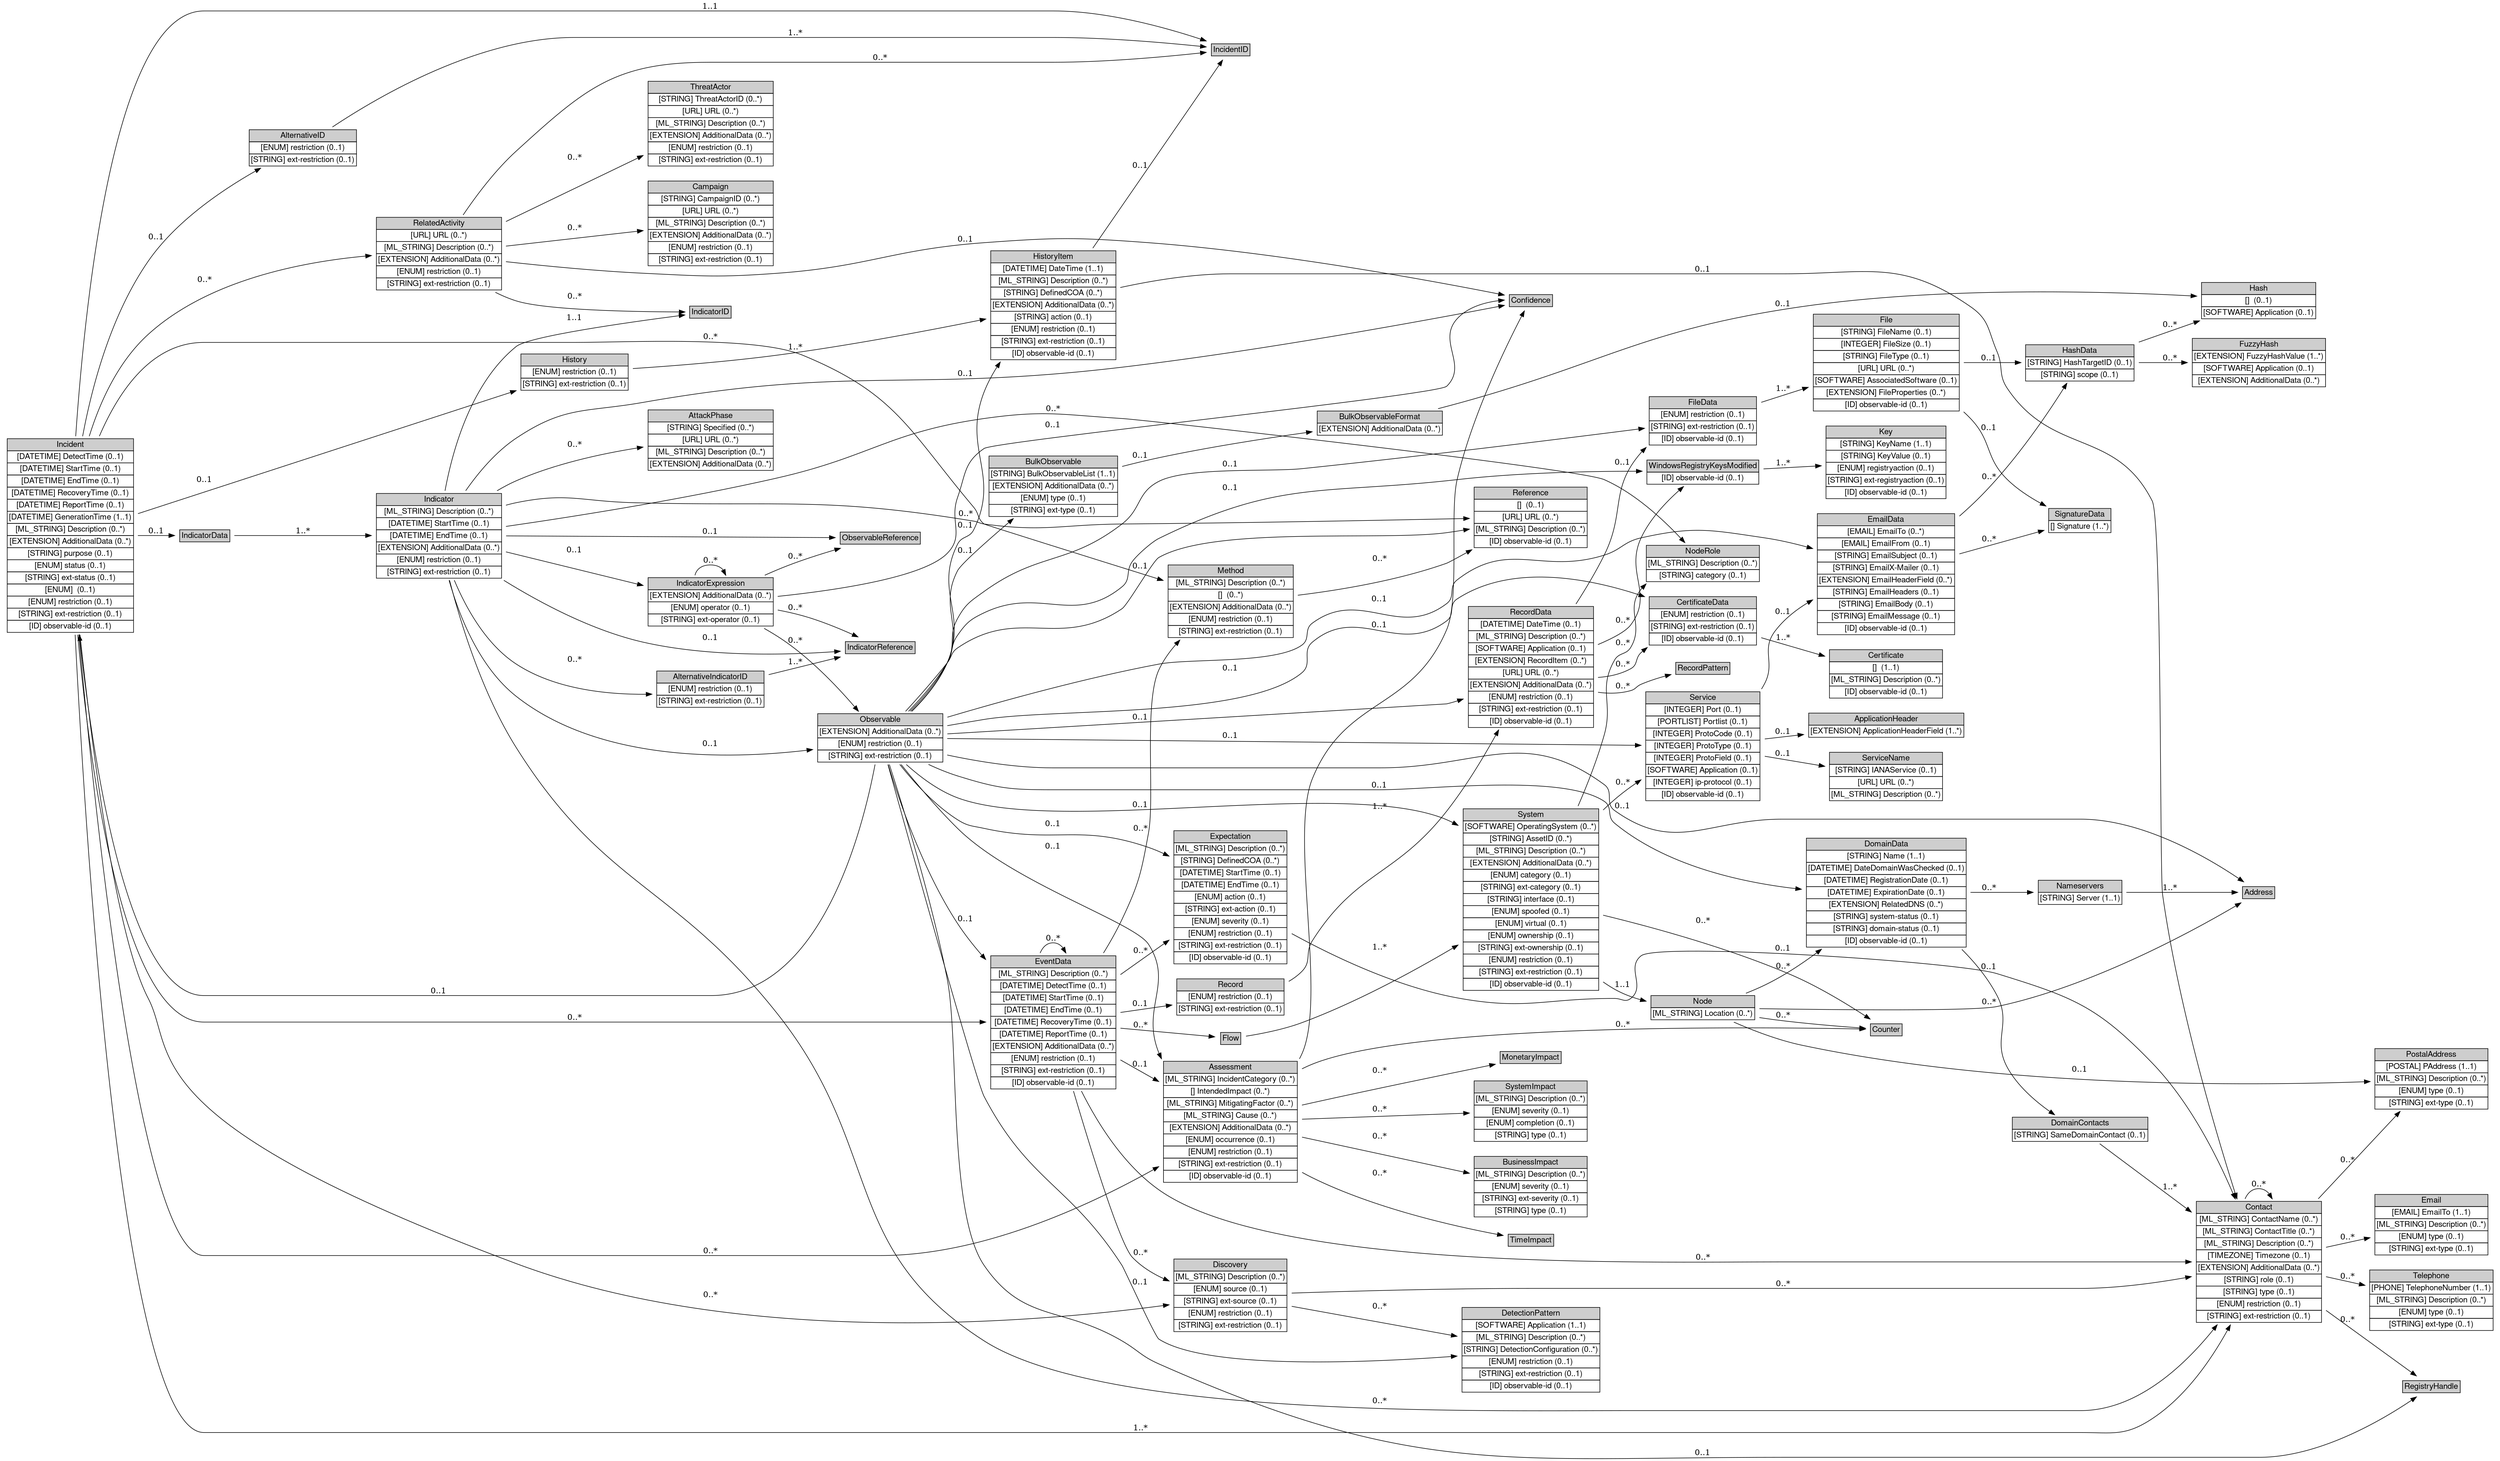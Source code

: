 digraph Incident {
	graph [bb="0,0,4482,2714",
		rankdir=LR
	];
	node [label="\N"];
	Incident	 [height=4.7778,
		label=<<table BORDER="0" CELLBORDER="1" CELLSPACING="0"> <tr> <td BGCOLOR="#CECECE" HREF="/html/IODEFv2/Incident.html" TITLE="The Incident class describes commonly exchanged information when reporting or sharing derived analysis from security incidents. "><FONT FACE="Nimbus Sans L">Incident</FONT></td> </tr>" %<tr><td  HREF="/html/IODEFv2/Incident.html" TITLE="The time the incident was first detected."><FONT FACE="Nimbus Sans L">[DATETIME] DetectTime (0..1)</FONT></td></tr>%<tr><td  HREF="/html/IODEFv2/Incident.html" TITLE="The time the incident started."><FONT FACE="Nimbus Sans L">[DATETIME] StartTime (0..1)</FONT></td></tr>%<tr><td  HREF="/html/IODEFv2/Incident.html" TITLE="The time the incident ended."><FONT FACE="Nimbus Sans L">[DATETIME] EndTime (0..1)</FONT></td></tr>%<tr><td  HREF="/html/IODEFv2/Incident.html" TITLE="The time the site recovered from the incident."><FONT FACE="Nimbus Sans L">[DATETIME] RecoveryTime (0..1)</FONT></td></tr>%<tr><td  HREF="/html/IODEFv2/Incident.html" TITLE="The time the incident was reported."><FONT FACE="Nimbus Sans L">[DATETIME] ReportTime (0..1)</FONT></td></tr>%<tr><td  HREF="/html/IODEFv2/Incident.html" TITLE="The time the content in this Incident class was generated."><FONT FACE="Nimbus Sans L">[DATETIME] GenerationTime (1..1)</FONT></td></tr>%<tr><td  HREF="/html/IODEFv2/Incident.html" TITLE="A free-form text description of the incident."><FONT FACE="Nimbus Sans L">[ML_STRING] Description (0..*)</FONT></td></tr>%<tr><td  HREF="/html/IODEFv2/Incident.html" TITLE="Mechanism by which to extend the data model."><FONT FACE="Nimbus Sans L">[EXTENSION] AdditionalData (0..*)</FONT></td></tr>%<tr><td  HREF="/html/IODEFv2/Incident.html" TITLE="A means by which to extend the purpose attribute.  See Section 5.1.1."><FONT FACE="Nimbus Sans L">[STRING] purpose (0..1)</FONT></td></tr>%<tr><td  HREF="/html/IODEFv2/Incident.html" TITLE="The status attribute conveys the state in a workflow where the incident is currently found.  These values are maintained in the &quot;Incident-status&quot; IANA registry per Section 10.2.  This attribute is defined as an enumerated list:"><FONT FACE="Nimbus Sans L">[ENUM] status (0..1)</FONT></td></tr>%<tr><td  HREF="/html/IODEFv2/Incident.html" TITLE="A means by which to extend the status attribute.  See Section 5.1.1."><FONT FACE="Nimbus Sans L">[STRING] ext-status (0..1)</FONT></td></tr>%<tr><td  HREF="/html/IODEFv2/Incident.html" TITLE="A language identifier per Section 2.12 of [W3C.XML] whose values and form are described in [RFC5646].  The interpretation of this code is described in Section 6."><FONT FACE="Nimbus Sans L">[ENUM]  (0..1)</FONT></td></tr>%<tr><td  HREF="/html/IODEFv2/Incident.html" TITLE="See Section 3.3.1.  The default value is &quot;private&quot;."><FONT FACE="Nimbus Sans L">[ENUM] restriction (0..1)</FONT></td></tr>%<tr><td  HREF="/html/IODEFv2/Incident.html" TITLE="A means by which to extend the restriction attribute.  See Section 5.1.1."><FONT FACE="Nimbus Sans L">[STRING] ext-restriction (0..1)</FONT></td></tr>%<tr><td  HREF="/html/IODEFv2/Incident.html" TITLE="See Section 3.3.2."><FONT FACE="Nimbus Sans L">[ID] observable-id (0..1)</FONT></td></tr>%</table>>,
		pos="116.5,2018",
		shape=plaintext,
		width=3.2361];
	IncidentID	 [height=0.5,
		label=<<table BORDER="0" CELLBORDER="1" CELLSPACING="0"> <tr> <td BGCOLOR="#CECECE" HREF="/html/IODEFv2/IncidentID.html" TITLE="The IncidentID class represents a tracking number that is unique in the context of the CSIRT. It serves as an identifier for an incident or a document identifier when sharing indicators. This identifier would serve as an index into a CSIRT&#39;s incident handling or knowledge management system. "><FONT FACE="Nimbus Sans L">IncidentID</FONT></td> </tr>" %</table>>,
		pos="2314,2632",
		shape=plaintext,
		width=1.1528];
	Incident -> IncidentID	 [label="1..1",
		lp="1216.5,2706.5",
		pos="e,2272.3,2641.2 139.23,2190.3 170.79,2392 236.4,2699 343.5,2699 343.5,2699 343.5,2699 1800.5,2699 1970.8,2699 2170.2,2662.3 2262.4,\
2643.2"];
	AlternativeID	 [height=0.98611,
		label=<<table BORDER="0" CELLBORDER="1" CELLSPACING="0"> <tr> <td BGCOLOR="#CECECE" HREF="/html/IODEFv2/AlternativeID.html" TITLE="The AlternativeID class lists the tracking numbers used by CSIRTs, other than the one generating the document, to refer to the identical activity described in the IODEF document. A tracking number listed as an AlternativeID references the same incident detected by another CSIRT. The tracking numbers of the CSIRT that generated the IODEF document must never be considered an AlternativeID. "><FONT FACE="Nimbus Sans L">AlternativeID</FONT></td> </tr>" %<tr><td  HREF="/html/IODEFv2/AlternativeID.html" TITLE="See Section 3.3.1."><FONT FACE="Nimbus Sans L">[ENUM] restriction (0..1)</FONT></td></tr>%<tr><td  HREF="/html/IODEFv2/AlternativeID.html" TITLE="A means by which to extend the restriction attribute.  See Section 5.1.1."><FONT FACE="Nimbus Sans L">[STRING] ext-restriction (0..1)</FONT></td></tr>%</table>>,
		pos="513,2568",
		shape=plaintext,
		width=2.7778];
	Incident -> AlternativeID	 [label="0..1",
		lp="262.5,2332.5",
		pos="e,471.09,2532.2 189.2,2190 207.37,2226.2 228.24,2263.3 251,2296 313.84,2386.2 406.71,2474.9 463.34,2525.4"];
	RelatedActivity	 [height=1.8611,
		label=<<table BORDER="0" CELLBORDER="1" CELLSPACING="0"> <tr> <td BGCOLOR="#CECECE" HREF="/html/IODEFv2/RelatedActivity.html" TITLE="The RelatedActivity class relates the information described in the rest of the document to previously observed incidents or activity and allows attribution to a specific actor or campaign. "><FONT FACE="Nimbus Sans L">RelatedActivity</FONT></td> </tr>" %<tr><td  HREF="/html/IODEFv2/RelatedActivity.html" TITLE="A URL to activity related to this incident."><FONT FACE="Nimbus Sans L">[URL] URL (0..*)</FONT></td></tr>%<tr><td  HREF="/html/IODEFv2/RelatedActivity.html" TITLE="A description of how these relationships were derived."><FONT FACE="Nimbus Sans L">[ML_STRING] Description (0..*)</FONT></td></tr>%<tr><td  HREF="/html/IODEFv2/RelatedActivity.html" TITLE="A mechanism by which to extend the data model."><FONT FACE="Nimbus Sans L">[EXTENSION] AdditionalData (0..*)</FONT></td></tr>%<tr><td  HREF="/html/IODEFv2/RelatedActivity.html" TITLE="See Section 3.3.1."><FONT FACE="Nimbus Sans L">[ENUM] restriction (0..1)</FONT></td></tr>%<tr><td  HREF="/html/IODEFv2/RelatedActivity.html" TITLE="A means by which to extend the restriction attribute.  See Section 5.1.1."><FONT FACE="Nimbus Sans L">[STRING] ext-restriction (0..1)</FONT></td></tr>%</table>>,
		pos="747.5,2307",
		shape=plaintext,
		width=3.2361];
	Incident -> RelatedActivity	 [label="0..*",
		lp="343.5,2269.5",
		pos="e,630.84,2304.1 233.33,2185.2 239.04,2189.8 244.93,2194.1 251,2198 362.56,2269.9 514.4,2295 620.69,2303.4"];
	Discovery	 [height=1.8611,
		label=<<table BORDER="0" CELLBORDER="1" CELLSPACING="0"> <tr> <td BGCOLOR="#CECECE" HREF="/html/IODEFv2/Discovery.html" TITLE="The Discovery class describes how an incident was detected. "><FONT FACE="Nimbus Sans L">Discovery</FONT></td> </tr>" %<tr><td  HREF="/html/IODEFv2/Discovery.html" TITLE="A free-form text description of how this incident was detected."><FONT FACE="Nimbus Sans L">[ML_STRING] Description (0..*)</FONT></td></tr>%<tr><td  HREF="/html/IODEFv2/Discovery.html" TITLE="Categorizes the techniques used to discover the incident.  These values are partially derived from Table 3-1 of [NIST800.61rev2].  These values are maintained in the &quot;Discovery- source&quot; IANA registry per Section 10.2."><FONT FACE="Nimbus Sans L">[ENUM] source (0..1)</FONT></td></tr>%<tr><td  HREF="/html/IODEFv2/Discovery.html" TITLE="A means by which to extend the source attribute.  See Section 5.1.1."><FONT FACE="Nimbus Sans L">[STRING] ext-source (0..1)</FONT></td></tr>%<tr><td  HREF="/html/IODEFv2/Discovery.html" TITLE="See Section 3.3.1."><FONT FACE="Nimbus Sans L">[ENUM] restriction (0..1)</FONT></td></tr>%<tr><td  HREF="/html/IODEFv2/Discovery.html" TITLE="A means by which to extend the restriction attribute.  See Section 5.1.1."><FONT FACE="Nimbus Sans L">[STRING] ext-restriction (0..1)</FONT></td></tr>%</table>>,
		pos="2314,1095",
		shape=plaintext,
		width=2.9444];
	Incident -> Discovery	 [label="0..*",
		lp="1216.5,1139.5",
		pos="e,2207.9,1088.9 125.7,1845.9 144.24,1588.2 197.66,1132 343.5,1132 343.5,1132 343.5,1132 1216.5,1132 1425.7,1132 1475.1,1089.2 1684,\
1077 1787.4,1070.9 1813.5,1074.7 1917,1077 2011.6,1079.1 2118.8,1084.2 2197.9,1088.3"];
	Contact	 [height=3.0278,
		label=<<table BORDER="0" CELLBORDER="1" CELLSPACING="0"> <tr> <td BGCOLOR="#CECECE" HREF="/html/IODEFv2/Contact.html" TITLE="The Contact class describes contact information for organizations and personnel involved in the incident. This class allows for the naming of the involved party, specifying contact information for them, and identifying their role in the incident. "><FONT FACE="Nimbus Sans L">Contact</FONT></td> </tr>" %<tr><td  HREF="/html/IODEFv2/Contact.html" TITLE="The name of the contact.  The contact may either be an organization or a person.  The type attribute disambiguates the semantics."><FONT FACE="Nimbus Sans L">[ML_STRING] ContactName (0..*)</FONT></td></tr>%<tr><td  HREF="/html/IODEFv2/Contact.html" TITLE="The title for the individual named in the ContactName."><FONT FACE="Nimbus Sans L">[ML_STRING] ContactTitle (0..*)</FONT></td></tr>%<tr><td  HREF="/html/IODEFv2/Contact.html" TITLE="A free-form text description of the contact."><FONT FACE="Nimbus Sans L">[ML_STRING] Description (0..*)</FONT></td></tr>%<tr><td  HREF="/html/IODEFv2/Contact.html" TITLE="The timezone in which the contact resides."><FONT FACE="Nimbus Sans L">[TIMEZONE] Timezone (0..1)</FONT></td></tr>%<tr><td  HREF="/html/IODEFv2/Contact.html" TITLE="A mechanism by which to extend the data model."><FONT FACE="Nimbus Sans L">[EXTENSION] AdditionalData (0..*)</FONT></td></tr>%<tr><td  HREF="/html/IODEFv2/Contact.html" TITLE="A means by which to extend the role attribute. See Section 5.1.1."><FONT FACE="Nimbus Sans L">[STRING] role (0..1)</FONT></td></tr>%<tr><td  HREF="/html/IODEFv2/Contact.html" TITLE="A means by which to extend the type attribute. See Section 5.1.1."><FONT FACE="Nimbus Sans L">[STRING] type (0..1)</FONT></td></tr>%<tr><td  HREF="/html/IODEFv2/Contact.html" TITLE="See Section 3.3.1."><FONT FACE="Nimbus Sans L">[ENUM] restriction (0..1)</FONT></td></tr>%<tr><td  HREF="/html/IODEFv2/Contact.html" TITLE="A means by which to extend the restriction attribute.  See Section 5.1.1."><FONT FACE="Nimbus Sans L">[STRING] ext-restriction (0..1)</FONT></td></tr>%</table>>,
		pos="4072.5,1546",
		shape=plaintext,
		width=3.2361];
	Incident -> Contact	 [label="1..*",
		lp="2054,2205.5",
		pos="e,4053.8,1655.2 233.22,2036.6 383.04,2059.8 651.21,2099.2 882,2121 1069.2,2138.7 2383.5,2214 2571.5,2214 2571.5,2214 2571.5,2214 \
3766,2214 3859.4,2214 3895.4,2171 3932,2085 3991,1946.2 4030.3,1776.6 4051.9,1665.1"];
	Assessment	 [height=3.0278,
		label=<<table BORDER="0" CELLBORDER="1" CELLSPACING="0"> <tr> <td BGCOLOR="#CECECE" HREF="/html/IODEFv2/Assessment.html" TITLE="The Assessment class describes the repercussions of the incident to the victim. "><FONT FACE="Nimbus Sans L">Assessment</FONT></td> </tr>" %<tr><td  HREF="/html/IODEFv2/Assessment.html" TITLE="A free-form text description categorizing the type of incident."><FONT FACE="Nimbus Sans L">[ML_STRING] IncidentCategory (0..*)</FONT></td></tr>%<tr><td  HREF="/html/IODEFv2/Assessment.html" TITLE="The intended outcome to the victim sought by the threat actor.  Defined identically to the BusinessImpact defined in Section 3.12.2 but describes intent rather than the realized impact."><FONT FACE="Nimbus Sans L">[] IntendedImpact (0..*)</FONT></td></tr>%<tr><td  HREF="/html/IODEFv2/Assessment.html" TITLE="A description of a mitigating factor relative to the impact on the victim organization."><FONT FACE="Nimbus Sans L">[ML_STRING] MitigatingFactor (0..*)</FONT></td></tr>%<tr><td  HREF="/html/IODEFv2/Assessment.html" TITLE="A description of an underlying cause of the impact."><FONT FACE="Nimbus Sans L">[ML_STRING] Cause (0..*)</FONT></td></tr>%<tr><td  HREF="/html/IODEFv2/Assessment.html" TITLE="A mechanism by which to extend the data model."><FONT FACE="Nimbus Sans L">[EXTENSION] AdditionalData (0..*)</FONT></td></tr>%<tr><td  HREF="/html/IODEFv2/Assessment.html" TITLE="Specifies whether the assessment is describing actual or potential outcomes."><FONT FACE="Nimbus Sans L">[ENUM] occurrence (0..1)</FONT></td></tr>%<tr><td  HREF="/html/IODEFv2/Assessment.html" TITLE="See Section 3.3.1."><FONT FACE="Nimbus Sans L">[ENUM] restriction (0..1)</FONT></td></tr>%<tr><td  HREF="/html/IODEFv2/Assessment.html" TITLE="A means by which to extend the restriction attribute.  See Section 5.1.1."><FONT FACE="Nimbus Sans L">[STRING] ext-restriction (0..1)</FONT></td></tr>%<tr><td  HREF="/html/IODEFv2/Assessment.html" TITLE="See Section 3.3.2."><FONT FACE="Nimbus Sans L">[ID] observable-id (0..1)</FONT></td></tr>%</table>>,
		pos="2314,1667",
		shape=plaintext,
		width=3.4167];
	Incident -> Assessment	 [label="0..*",
		lp="1216.5,2022.5",
		pos="e,2198.9,1776.3 233.31,2017.4 453.96,2016.2 947.16,2014 1362.5,2014 1362.5,2014 1362.5,2014 1800.5,2014 1852.7,2014 1869.1,2020.7 \
1917,2000 1977.5,1973.8 2098.8,1868.5 2191.5,1783.2"];
	Method	 [height=1.8611,
		label=<<table BORDER="0" CELLBORDER="1" CELLSPACING="0"> <tr> <td BGCOLOR="#CECECE" HREF="/html/IODEFv2/Method.html" TITLE="The Method class describes the tactics, techniques, procedures, or weakness used by the threat actor in an incident. This class consists of both a list of references describing the attack methods and weaknesses and a free-form text description. "><FONT FACE="Nimbus Sans L">Method</FONT></td> </tr>" %<tr><td  HREF="/html/IODEFv2/Method.html" TITLE="A free-form text description of techniques, tactics, or procedures used by the threat actor."><FONT FACE="Nimbus Sans L">[ML_STRING] Description (0..*)</FONT></td></tr>%<tr><td  HREF="/html/IODEFv2/Method.html" TITLE="A reference to the exploited weakness per [RFC7203]."><FONT FACE="Nimbus Sans L">[]  (0..*)</FONT></td></tr>%<tr><td  HREF="/html/IODEFv2/Method.html" TITLE="A mechanism by which to extend the data model."><FONT FACE="Nimbus Sans L">[EXTENSION] AdditionalData (0..*)</FONT></td></tr>%<tr><td  HREF="/html/IODEFv2/Method.html" TITLE="See Section 3.3.1."><FONT FACE="Nimbus Sans L">[ENUM] restriction (0..1)</FONT></td></tr>%<tr><td  HREF="/html/IODEFv2/Method.html" TITLE="A means by which to extend the restriction attribute.  See Section 5.1.1."><FONT FACE="Nimbus Sans L">[STRING] ext-restriction (0..1)</FONT></td></tr>%</table>>,
		pos="2314,1397",
		shape=plaintext,
		width=3.2361];
	Incident -> Method	 [label="0..*",
		lp="1216.5,1422.5",
		pos="e,2197.4,1439.9 233.12,1880.9 370.52,1731.1 614.25,1499.9 882,1406 965.88,1376.6 993.13,1404 1082,1406 1461.4,1414.7 1555.6,1436.3 \
1935,1445 2040.8,1447.4 2068.6,1462.3 2173,1445 2177.8,1444.2 2182.6,1443.3 2187.4,1442.2"];
	EventData	 [height=3.3194,
		label=<<table BORDER="0" CELLBORDER="1" CELLSPACING="0"> <tr> <td BGCOLOR="#CECECE" HREF="/html/IODEFv2/EventData.html" TITLE="The EventData class is a container class to organize data about events that occurred during an incident. "><FONT FACE="Nimbus Sans L">EventData</FONT></td> </tr>" %<tr><td  HREF="/html/IODEFv2/EventData.html" TITLE="A free-form text description of the event."><FONT FACE="Nimbus Sans L">[ML_STRING] Description (0..*)</FONT></td></tr>%<tr><td  HREF="/html/IODEFv2/EventData.html" TITLE="The time the event was detected."><FONT FACE="Nimbus Sans L">[DATETIME] DetectTime (0..1)</FONT></td></tr>%<tr><td  HREF="/html/IODEFv2/EventData.html" TITLE="The time the event started."><FONT FACE="Nimbus Sans L">[DATETIME] StartTime (0..1)</FONT></td></tr>%<tr><td  HREF="/html/IODEFv2/EventData.html" TITLE="The time the event ended."><FONT FACE="Nimbus Sans L">[DATETIME] EndTime (0..1)</FONT></td></tr>%<tr><td  HREF="/html/IODEFv2/EventData.html" TITLE="The time the site recovered from the event."><FONT FACE="Nimbus Sans L">[DATETIME] RecoveryTime (0..1)</FONT></td></tr>%<tr><td  HREF="/html/IODEFv2/EventData.html" TITLE="The time the event was reported."><FONT FACE="Nimbus Sans L">[DATETIME] ReportTime (0..1)</FONT></td></tr>%<tr><td  HREF="/html/IODEFv2/EventData.html" TITLE="An extension mechanism for data not explicitly represented in the data model."><FONT FACE="Nimbus Sans L">[EXTENSION] AdditionalData (0..*)</FONT></td></tr>%<tr><td  HREF="/html/IODEFv2/EventData.html" TITLE="See Section 3.3.1.  The default value is &quot;default&quot;."><FONT FACE="Nimbus Sans L">[ENUM] restriction (0..1)</FONT></td></tr>%<tr><td  HREF="/html/IODEFv2/EventData.html" TITLE="A means by which to extend the restriction attribute.  See Section 5.1.1."><FONT FACE="Nimbus Sans L">[STRING] ext-restriction (0..1)</FONT></td></tr>%<tr><td  HREF="/html/IODEFv2/EventData.html" TITLE="See Section 3.3.2."><FONT FACE="Nimbus Sans L">[ID] observable-id (0..1)</FONT></td></tr>%</table>>,
		pos="1800.5,1206",
		shape=plaintext,
		width=3.2361];
	Incident -> EventData	 [label="0..*",
		lp="982,1343.5",
		pos="e,1683.8,1284.4 131.38,1845.9 149.6,1675.3 186.32,1429.8 251,1361 280.16,1330 300.91,1336 343.5,1336 343.5,1336 343.5,1336 1508.5,\
1336 1566.1,1336 1625,1314.6 1674.7,1289.2"];
	IndicatorData	 [height=0.5,
		label=<<table BORDER="0" CELLBORDER="1" CELLSPACING="0"> <tr> <td BGCOLOR="#CECECE" HREF="/html/IODEFv2/IndicatorData.html" TITLE="The IndicatorData class describes indicators and metadata associated with them. "><FONT FACE="Nimbus Sans L">IndicatorData</FONT></td> </tr>" %</table>>,
		pos="343.5,1949",
		shape=plaintext,
		width=1.4306];
	Incident -> IndicatorData	 [label="0..1",
		lp="262.5,1983.5",
		pos="e,291.79,1964.7 233.32,1982.5 250.17,1977.4 266.91,1972.3 282.07,1967.7"];
	History	 [height=0.98611,
		label=<<table BORDER="0" CELLBORDER="1" CELLSPACING="0"> <tr> <td BGCOLOR="#CECECE" HREF="/html/IODEFv2/History.html" TITLE="The History class is a log of the significant events or actions performed by the involved parties during the course of handling the incident. "><FONT FACE="Nimbus Sans L">History</FONT></td> </tr>" %<tr><td  HREF="/html/IODEFv2/History.html" TITLE="See Section 3.3.1."><FONT FACE="Nimbus Sans L">[ENUM] restriction (0..1)</FONT></td></tr>%<tr><td  HREF="/html/IODEFv2/History.html" TITLE="A means by which to extend the restriction attribute.  See Section 5.1.1."><FONT FACE="Nimbus Sans L">[STRING] ext-restriction (0..1)</FONT></td></tr>%</table>>,
		pos="982,2186",
		shape=plaintext,
		width=2.7778];
	Incident -> History	 [label="0..1",
		lp="343.5,2200.5",
		pos="e,881.8,2202.4 233,2139.8 238.87,2143.2 244.88,2146.3 251,2149 455.65,2238.3 723.75,2222.4 871.79,2203.7"];
	AlternativeID -> IncidentID	 [label="1..*",
		lp="1362.5,2660.5",
		pos="e,2272.4,2634.9 613.14,2596.9 707.46,2621.5 853.12,2653 982,2653 982,2653 982,2653 1800.5,2653 1969.5,2653 2169.6,2641.5 2262.2,\
2635.5"];
	RelatedActivity -> IncidentID	 [label="0..*",
		lp="1508.5,2617.5",
		pos="e,2272.4,2629 796.73,2374.1 820.46,2403.8 850.57,2437.8 882,2464 1006.6,2567.9 1054.3,2610 1216.5,2610 1216.5,2610 1216.5,2610 1800.5,\
2610 1969.5,2610 2169.6,2622 2262.2,2628.3"];
	ThreatActor	 [height=2.1528,
		label=<<table BORDER="0" CELLBORDER="1" CELLSPACING="0"> <tr> <td BGCOLOR="#CECECE" HREF="/html/IODEFv2/ThreatActor.html" TITLE="The ThreatActor class describes a threat actor. "><FONT FACE="Nimbus Sans L">ThreatActor</FONT></td> </tr>" %<tr><td  HREF="/html/IODEFv2/ThreatActor.html" TITLE="An identifier for the threat actor."><FONT FACE="Nimbus Sans L">[STRING] ThreatActorID (0..*)</FONT></td></tr>%<tr><td  HREF="/html/IODEFv2/ThreatActor.html" TITLE="A URL to a reference describing the threat actor."><FONT FACE="Nimbus Sans L">[URL] URL (0..*)</FONT></td></tr>%<tr><td  HREF="/html/IODEFv2/ThreatActor.html" TITLE="A description of the threat actor."><FONT FACE="Nimbus Sans L">[ML_STRING] Description (0..*)</FONT></td></tr>%<tr><td  HREF="/html/IODEFv2/ThreatActor.html" TITLE="A mechanism by which to extend the data model."><FONT FACE="Nimbus Sans L">[EXTENSION] AdditionalData (0..*)</FONT></td></tr>%<tr><td  HREF="/html/IODEFv2/ThreatActor.html" TITLE="See Section 3.3.1."><FONT FACE="Nimbus Sans L">[ENUM] restriction (0..1)</FONT></td></tr>%<tr><td  HREF="/html/IODEFv2/ThreatActor.html" TITLE="A means by which to extend the restriction attribute.  See Section 5.1.1."><FONT FACE="Nimbus Sans L">[STRING] ext-restriction (0..1)</FONT></td></tr>%</table>>,
		pos="1216.5,2504",
		shape=plaintext,
		width=3.2361];
	RelatedActivity -> ThreatActor	 [label="0..*",
		lp="982,2452.5",
		pos="e,1099.8,2455 864.04,2355.9 932.84,2384.8 1020,2421.4 1090.4,2451"];
	Campaign	 [height=2.1528,
		label=<<table BORDER="0" CELLBORDER="1" CELLSPACING="0"> <tr> <td BGCOLOR="#CECECE" HREF="/html/IODEFv2/Campaign.html" TITLE="The Campaign class describes a campaign of attacks by a threat actor. "><FONT FACE="Nimbus Sans L">Campaign</FONT></td> </tr>" %<tr><td  HREF="/html/IODEFv2/Campaign.html" TITLE="An identifier for the campaign."><FONT FACE="Nimbus Sans L">[STRING] CampaignID (0..*)</FONT></td></tr>%<tr><td  HREF="/html/IODEFv2/Campaign.html" TITLE="A URL to a reference describing the campaign."><FONT FACE="Nimbus Sans L">[URL] URL (0..*)</FONT></td></tr>%<tr><td  HREF="/html/IODEFv2/Campaign.html" TITLE="A description of the campaign."><FONT FACE="Nimbus Sans L">[ML_STRING] Description (0..*)</FONT></td></tr>%<tr><td  HREF="/html/IODEFv2/Campaign.html" TITLE="A mechanism by which to extend the data model."><FONT FACE="Nimbus Sans L">[EXTENSION] AdditionalData (0..*)</FONT></td></tr>%<tr><td  HREF="/html/IODEFv2/Campaign.html" TITLE="See Section 3.3.1."><FONT FACE="Nimbus Sans L">[ENUM] restriction (0..1)</FONT></td></tr>%<tr><td  HREF="/html/IODEFv2/Campaign.html" TITLE="A means by which to extend the restriction attribute.  See Section 5.1.1."><FONT FACE="Nimbus Sans L">[STRING] ext-restriction (0..1)</FONT></td></tr>%</table>>,
		pos="1216.5,2331",
		shape=plaintext,
		width=3.2361];
	RelatedActivity -> Campaign	 [label="0..*",
		lp="982,2330.5",
		pos="e,1099.8,2325 864.04,2313 932.56,2316.5 1019.2,2320.9 1089.5,2324.5"];
	IndicatorID	 [height=0.5,
		label=<<table BORDER="0" CELLBORDER="1" CELLSPACING="0"> <tr> <td BGCOLOR="#CECECE" HREF="/html/IODEFv2/IndicatorID.html" TITLE="The IndicatorID class identifies an indicator with a globally unique identifier. The combination of the name and version attributes and the element content form this identifier. Indicators generated by given CSIRT MUST NOT reuse the same value unless they are referencing the same indicator. "><FONT FACE="Nimbus Sans L">IndicatorID</FONT></td> </tr>" %</table>>,
		pos="1216.5,2103",
		shape=plaintext,
		width=1.2222];
	RelatedActivity -> IndicatorID	 [label="0..*",
		lp="982,2133.5",
		pos="e,1172.4,2095 778.91,2239.5 801.53,2199.2 836.14,2151.1 882,2126 970.55,2077.6 1092.6,2084.2 1162.1,2093.5"];
	Confidence	 [height=0.5,
		label=<<table BORDER="0" CELLBORDER="1" CELLSPACING="0"> <tr> <td BGCOLOR="#CECECE" HREF="/html/IODEFv2/Confidence.html" TITLE="The Confidence class represents an estimate of the validity and accuracy of data expressed in the document. This estimate can be expressed as a category or a numeric calculation. "><FONT FACE="Nimbus Sans L">Confidence</FONT></td> </tr>" %</table>>,
		pos="2833,2084",
		shape=plaintext,
		width=1.2639];
	RelatedActivity -> Confidence	 [label="0..1",
		lp="1654.5,2211.5",
		pos="e,2805.8,2102.1 864.1,2282.7 932.53,2269.3 1020.8,2253.6 1100,2244 1469.2,2199.4 1563.7,2211.2 1935,2191 2102.3,2181.9 2525.9,2199.4 \
2688,2157 2727.5,2146.7 2768.7,2124.7 2797.1,2107.5"];
	Discovery -> Contact	 [label="0..*",
		lp="3260.5,1404.5",
		pos="e,3955.7,1520.4 2420.2,1156.9 2426.2,1162.3 2431.9,1168 2437,1174 2449.9,1189.1 2441.5,1200.3 2455,1215 2540.9,1308.6 2584.1,1316 \
2706,1352 2930.4,1418.2 2998.9,1361.1 3231,1391 3486.3,1423.9 3781.4,1483.3 3945.6,1518.2"];
	DetectionPattern	 [height=2.1528,
		label=<<table BORDER="0" CELLBORDER="1" CELLSPACING="0"> <tr> <td BGCOLOR="#CECECE" HREF="/html/IODEFv2/DetectionPattern.html" TITLE="The DetectionPattern class describes a configuration or signature that can be used by an Intrusion Detection System (IDS) / Intrusion Prevention System (IPS), SIEM, antivirus, endpoint protection, network analysis, malware analysis, or host forensics tool to identify a particular phenomenon. This class requires the identification of the target application and allows the configuration to be described in either free form or machine-readable form. "><FONT FACE="Nimbus Sans L">DetectionPattern</FONT></td> </tr>" %<tr><td  HREF="/html/IODEFv2/DetectionPattern.html" TITLE="The application for which the DetectionConfiguration or Description is being provided."><FONT FACE="Nimbus Sans L">[SOFTWARE] Application (1..1)</FONT></td></tr>%<tr><td  HREF="/html/IODEFv2/DetectionPattern.html" TITLE="A free-form text description of how to use the information provided in the Application or DetectionConfiguration classes."><FONT FACE="Nimbus Sans L">[ML_STRING] Description (0..*)</FONT></td></tr>%<tr><td  HREF="/html/IODEFv2/DetectionPattern.html" TITLE="A machine-consumable configuration to find a pattern of activity."><FONT FACE="Nimbus Sans L">[STRING] DetectionConfiguration (0..*)</FONT></td></tr>%<tr><td  HREF="/html/IODEFv2/DetectionPattern.html" TITLE="See Section 3.3.1."><FONT FACE="Nimbus Sans L">[ENUM] restriction (0..1)</FONT></td></tr>%<tr><td  HREF="/html/IODEFv2/DetectionPattern.html" TITLE="A means by which to extend the restriction attribute.  See Section 5.1.1."><FONT FACE="Nimbus Sans L">[STRING] ext-restriction (0..1)</FONT></td></tr>%<tr><td  HREF="/html/IODEFv2/DetectionPattern.html" TITLE="See Section 3.3.2."><FONT FACE="Nimbus Sans L">[ID] observable-id (0..1)</FONT></td></tr>%</table>>,
		pos="2833,925",
		shape=plaintext,
		width=3.5278];
	Discovery -> DetectionPattern	 [label="0..*",
		lp="2571.5,1052.5",
		pos="e,2705.8,966.67 2420.3,1060.2 2500,1034.1 2609.9,998.09 2696.2,969.82"];
	Contact -> Contact	 [label="0..*",
		lp="4072.5,1680.5",
		pos="e,4095.7,1655.3 4049.3,1655.3 4053.9,1666.1 4061.7,1673 4072.5,1673 4079.9,1673 4085.9,1669.7 4090.5,1664.2"];
	RegistryHandle	 [height=0.5,
		label=<<table BORDER="0" CELLBORDER="1" CELLSPACING="0"> <tr> <td BGCOLOR="#CECECE" HREF="/html/IODEFv2/RegistryHandle.html" TITLE="The RegistryHandle class represents a handle into an Internet registry or community-specific database. "><FONT FACE="Nimbus Sans L">RegistryHandle</FONT></td> </tr>" %</table>>,
		pos="4368,960",
		shape=plaintext,
		width=1.5972];
	Contact -> RegistryHandle	 [label="0..*",
		lp="4224.5,1247.5",
		pos="e,4357.6,978.19 4123,1436.9 4158.6,1361 4207.9,1257.7 4254,1168 4287.8,1102.2 4330.3,1026.4 4352.6,986.94"];
	PostalAddress	 [height=1.5694,
		label=<<table BORDER="0" CELLBORDER="1" CELLSPACING="0"> <tr> <td BGCOLOR="#CECECE" HREF="/html/IODEFv2/PostalAddress.html" TITLE="The PostalAddress class specifies a postal address and associated annotation. "><FONT FACE="Nimbus Sans L">PostalAddress</FONT></td> </tr>" %<tr><td  HREF="/html/IODEFv2/PostalAddress.html" TITLE="A postal address."><FONT FACE="Nimbus Sans L">[POSTAL] PAddress (1..1)</FONT></td></tr>%<tr><td  HREF="/html/IODEFv2/PostalAddress.html" TITLE="A free-form text description of the address."><FONT FACE="Nimbus Sans L">[ML_STRING] Description (0..*)</FONT></td></tr>%<tr><td  HREF="/html/IODEFv2/PostalAddress.html" TITLE="Categorizes the type of address described in the PAddress class.  These values are maintained in the &quot;PostalAddress-type&quot; IANA registry per Section 10.2."><FONT FACE="Nimbus Sans L">[ENUM] type (0..1)</FONT></td></tr>%<tr><td  HREF="/html/IODEFv2/PostalAddress.html" TITLE="A means by which to extend the type attribute. See Section 5.1.1."><FONT FACE="Nimbus Sans L">[STRING] ext-type (0..1)</FONT></td></tr>%</table>>,
		pos="4368,1234",
		shape=plaintext,
		width=2.9444];
	Contact -> PostalAddress	 [label="0..*",
		lp="4224.5,1397.5",
		pos="e,4314.1,1290.9 4175.9,1436.9 4219.7,1390.6 4269.4,1338.2 4307.2,1298.2"];
	Email	 [height=1.5694,
		label=<<table BORDER="0" CELLBORDER="1" CELLSPACING="0"> <tr> <td BGCOLOR="#CECECE" HREF="/html/IODEFv2/Email.html" TITLE="The Email class specifies an email address and associated annotation. "><FONT FACE="Nimbus Sans L">Email</FONT></td> </tr>" %<tr><td  HREF="/html/IODEFv2/Email.html" TITLE="An email address."><FONT FACE="Nimbus Sans L">[EMAIL] EmailTo (1..1)</FONT></td></tr>%<tr><td  HREF="/html/IODEFv2/Email.html" TITLE="A free-form text description of the email address."><FONT FACE="Nimbus Sans L">[ML_STRING] Description (0..*)</FONT></td></tr>%<tr><td  HREF="/html/IODEFv2/Email.html" TITLE="Categorizes the type of email address described in the EmailTo class.  These values are maintained in the &quot;Email- type&quot; IANA registry per Section 10.2."><FONT FACE="Nimbus Sans L">[ENUM] type (0..1)</FONT></td></tr>%<tr><td  HREF="/html/IODEFv2/Email.html" TITLE="A means by which to extend the type attribute. See Section 5.1.1."><FONT FACE="Nimbus Sans L">[STRING] ext-type (0..1)</FONT></td></tr>%</table>>,
		pos="4368,1611",
		shape=plaintext,
		width=2.9444];
	Contact -> Email	 [label="0..*",
		lp="4224.5,1588.5",
		pos="e,4261.7,1587.6 4189.3,1571.7 4209.8,1576.2 4231.2,1580.9 4251.7,1585.4"];
	Telephone	 [height=1.5694,
		label=<<table BORDER="0" CELLBORDER="1" CELLSPACING="0"> <tr> <td BGCOLOR="#CECECE" HREF="/html/IODEFv2/Telephone.html" TITLE="The Telephone class describes a telephone number and associated annotation. "><FONT FACE="Nimbus Sans L">Telephone</FONT></td> </tr>" %<tr><td  HREF="/html/IODEFv2/Telephone.html" TITLE="A telephone number."><FONT FACE="Nimbus Sans L">[PHONE] TelephoneNumber (1..1)</FONT></td></tr>%<tr><td  HREF="/html/IODEFv2/Telephone.html" TITLE="A free-form text description of the phone number."><FONT FACE="Nimbus Sans L">[ML_STRING] Description (0..*)</FONT></td></tr>%<tr><td  HREF="/html/IODEFv2/Telephone.html" TITLE="Categorizes the type of telephone number described in the TelephoneNumber class.  These values are maintained in the &quot;Telephone-type&quot; IANA registry per Section 10.2."><FONT FACE="Nimbus Sans L">[ENUM] type (0..1)</FONT></td></tr>%<tr><td  HREF="/html/IODEFv2/Telephone.html" TITLE="A means by which to extend the type attribute. See Section 5.1.1."><FONT FACE="Nimbus Sans L">[STRING] ext-type (0..1)</FONT></td></tr>%</table>>,
		pos="4368,1480",
		shape=plaintext,
		width=3.1667];
	Contact -> Telephone	 [label="0..*",
		lp="4224.5,1520.5",
		pos="e,4254,1505.5 4189.3,1519.9 4207.3,1515.9 4225.9,1511.7 4244,1507.7"];
	Assessment -> Confidence	 [label="0..1",
		lp="2571.5,2038.5",
		pos="e,2787.2,2067.5 2432.3,1776.4 2434,1779.2 2435.5,1782.1 2437,1785 2465.1,1840.6 2417.3,1874.4 2455,1924 2475.7,1951.2 2677.7,2027.5 \
2777.6,2064"];
	SystemImpact	 [height=1.5694,
		label=<<table BORDER="0" CELLBORDER="1" CELLSPACING="0"> <tr> <td BGCOLOR="#CECECE" HREF="/html/IODEFv2/SystemImpact.html" TITLE="The SystemImpact class describes the technical impact of the incident to the systems on the network. "><FONT FACE="Nimbus Sans L">SystemImpact</FONT></td> </tr>" %<tr><td  HREF="/html/IODEFv2/SystemImpact.html" TITLE="A free-form text description of the impact to the system."><FONT FACE="Nimbus Sans L">[ML_STRING] Description (0..*)</FONT></td></tr>%<tr><td  HREF="/html/IODEFv2/SystemImpact.html" TITLE="An estimate of the relative severity of the activity.  The permitted values are shown below.  There is no default value."><FONT FACE="Nimbus Sans L">[ENUM] severity (0..1)</FONT></td></tr>%<tr><td  HREF="/html/IODEFv2/SystemImpact.html" TITLE="An indication whether the described activity was successful.  The permitted values are shown below.  There is no default value."><FONT FACE="Nimbus Sans L">[ENUM] completion (0..1)</FONT></td></tr>%<tr><td  HREF="/html/IODEFv2/SystemImpact.html" TITLE="A means by which to extend the type attribute. See Section 5.1.1."><FONT FACE="Nimbus Sans L">[STRING] type (0..1)</FONT></td></tr>%</table>>,
		pos="2833,1942",
		shape=plaintext,
		width=2.9444];
	Assessment -> SystemImpact	 [label="0..*",
		lp="2571.5,1912.5",
		pos="e,2726.7,1917.4 2428.1,1776.1 2431.1,1779.1 2434.1,1782.1 2437,1785 2445.2,1793.3 2445.3,1797.6 2455,1804 2535.4,1856.8 2638.5,1892.7 \
2716.8,1914.6"];
	BusinessImpact	 [height=1.5694,
		label=<<table BORDER="0" CELLBORDER="1" CELLSPACING="0"> <tr> <td BGCOLOR="#CECECE" HREF="/html/IODEFv2/BusinessImpact.html" TITLE="The BusinessImpact class describes and characterizes the degree to which the function of the organization was impacted by the incident. "><FONT FACE="Nimbus Sans L">BusinessImpact</FONT></td> </tr>" %<tr><td  HREF="/html/IODEFv2/BusinessImpact.html" TITLE="A free-form text description of the impact to the organization."><FONT FACE="Nimbus Sans L">[ML_STRING] Description (0..*)</FONT></td></tr>%<tr><td  HREF="/html/IODEFv2/BusinessImpact.html" TITLE="Characterizes the severity of the incident on business functions.  The permitted values are shown below.  They were derived from Table 3-2 of [NIST800.61rev2].  The default value is &quot;unknown&quot;.  These values are maintained in the &quot;BusinessImpact-severity&quot; IANA registry per Section 10.2."><FONT FACE="Nimbus Sans L">[ENUM] severity (0..1)</FONT></td></tr>%<tr><td  HREF="/html/IODEFv2/BusinessImpact.html" TITLE="A means by which to extend the severity attribute.  See Section 5.1.1."><FONT FACE="Nimbus Sans L">[STRING] ext-severity (0..1)</FONT></td></tr>%<tr><td  HREF="/html/IODEFv2/BusinessImpact.html" TITLE="A means by which to extend the type attribute. See Section 5.1.1."><FONT FACE="Nimbus Sans L">[STRING] type (0..1)</FONT></td></tr>%</table>>,
		pos="2833,1811",
		shape=plaintext,
		width=2.9444];
	Assessment -> BusinessImpact	 [label="0..*",
		lp="2571.5,1792.5",
		pos="e,2727,1792.3 2437.3,1720 2443.3,1722.1 2449.2,1724.1 2455,1726 2541.3,1753.5 2641.5,1775.6 2717,1790.4"];
	TimeImpact	 [height=0.5,
		label=<<table BORDER="0" CELLBORDER="1" CELLSPACING="0"> <tr> <td BGCOLOR="#CECECE" HREF="/html/IODEFv2/TimeImpact.html" TITLE="The TimeImpact class describes the impact of the incident on an organization as a function of time. It provides a way to convey down time and recovery time. "><FONT FACE="Nimbus Sans L">TimeImpact</FONT></td> </tr>" %</table>>,
		pos="2833,1718",
		shape=plaintext,
		width=1.3194];
	Assessment -> TimeImpact	 [label="0..*",
		lp="2571.5,1714.5",
		pos="e,2785.5,1714.7 2437.4,1684 2443.3,1684.7 2449.2,1685.4 2455,1686 2568.3,1698.4 2701.2,1708.7 2775.4,1714"];
	MonetaryImpact	 [height=0.5,
		label=<<table BORDER="0" CELLBORDER="1" CELLSPACING="0"> <tr> <td BGCOLOR="#CECECE" HREF="/html/IODEFv2/MonetaryImpact.html" TITLE="The MonetaryImpact class describes the financial impact of the activity on an organization. For example, this impact may consider losses due to the cost of the investigation or recovery, diminished productivity of the staff, or a tarnished reputation that will affect future opportunities. "><FONT FACE="Nimbus Sans L">MonetaryImpact</FONT></td> </tr>" %</table>>,
		pos="2833,1664",
		shape=plaintext,
		width=1.6806];
	Assessment -> MonetaryImpact	 [label="0..*",
		lp="2571.5,1674.5",
		pos="e,2772.5,1664.3 2437.3,1666.3 2538.8,1665.7 2679,1664.9 2762.4,1664.4"];
	Counter	 [height=0.5,
		label=<<table BORDER="0" CELLBORDER="1" CELLSPACING="0"> <tr> <td BGCOLOR="#CECECE" HREF="/html/IODEFv2/Counter.html" TITLE="The Counter class summarizes multiple occurrences of an event or conveys counts or rates of various features. "><FONT FACE="Nimbus Sans L">Counter</FONT></td> </tr>" %</table>>,
		pos="3436,1286",
		shape=plaintext,
		width=0.98611];
	Assessment -> Counter	 [label="0..*",
		lp="2989.5,1590.5",
		pos="e,3411.7,1304.1 2437.2,1656.3 2618.3,1640.2 2937.4,1610.4 2960,1598 2996.9,1577.8 2983.2,1546 3019,1524 3101,1473.6 3151.7,1534.5 \
3231,1480 3243.2,1471.6 3239.4,1463.2 3249,1452 3297.2,1395.7 3364.4,1340.6 3403.7,1310.2"];
	Reference	 [height=1.5694,
		label=<<table BORDER="0" CELLBORDER="1" CELLSPACING="0"> <tr> <td BGCOLOR="#CECECE" HREF="/html/IODEFv2/Reference.html" TITLE="The Reference class is an external reference to relevant information such as a vulnerability, IDS alert, malware sample, advisory, or attack technique. "><FONT FACE="Nimbus Sans L">Reference</FONT></td> </tr>" %<tr><td  HREF="/html/IODEFv2/Reference.html" TITLE="Reference identifier per [RFC7495]."><FONT FACE="Nimbus Sans L">[]  (0..1)</FONT></td></tr>%<tr><td  HREF="/html/IODEFv2/Reference.html" TITLE="A URL to a reference."><FONT FACE="Nimbus Sans L">[URL] URL (0..*)</FONT></td></tr>%<tr><td  HREF="/html/IODEFv2/Reference.html" TITLE="A free-form text description of this reference."><FONT FACE="Nimbus Sans L">[ML_STRING] Description (0..*)</FONT></td></tr>%<tr><td  HREF="/html/IODEFv2/Reference.html" TITLE="See Section 3.3.2."><FONT FACE="Nimbus Sans L">[ID] observable-id (0..1)</FONT></td></tr>%</table>>,
		pos="2833,1533",
		shape=plaintext,
		width=2.9444];
	Method -> Reference	 [label="0..*",
		lp="2571.5,1470.5",
		pos="e,2726.9,1476.8 2430.6,1432.6 2438.8,1434.6 2447,1436.4 2455,1438 2557.2,1458.2 2587.9,1434.4 2688,1463 2697.8,1465.8 2707.7,1469.2 \
2717.5,1473"];
	EventData -> Discovery	 [label="0..*",
		lp="2054,1184.5",
		pos="e,2208,1117.9 1917,1180.8 2001.1,1162.6 2114.2,1138.2 2198.2,1120"];
	EventData -> Contact	 [label="0..*",
		lp="3125,1547.5",
		pos="e,3955.7,1546 1917.3,1223.9 2045.4,1244.3 2256.8,1280.2 2437,1321 2460.1,1326.2 3236.8,1546 3260.5,1546 3260.5,1546 3260.5,1546 \
3766,1546 3825,1546 3890.4,1546 3945.5,1546"];
	EventData -> Assessment	 [label="0..1",
		lp="2054,1399.5",
		pos="e,2235.5,1557.8 1917.1,1321.2 1923,1325.1 1929,1328.7 1935,1332 2030.7,1384.3 2097,1313.8 2173,1392 2198.7,1418.4 2176.9,1438.9 \
2191,1473 2201.6,1498.7 2215.6,1524.8 2230.3,1549.2"];
	EventData -> Method	 [label="0..*",
		lp="2054,1324.5",
		pos="e,2204.1,1329.9 1917.2,1271.3 1923.2,1273.8 1929.1,1276 1935,1278 2036.5,1312.4 2071.9,1281.3 2173,1317 2180.3,1319.6 2187.6,1322.5 \
2194.9,1325.7"];
	EventData -> EventData	 [label="0..*",
		lp="1800.5,1351",
		pos="e,1822.3,1325.7 1778.7,1325.7 1783.3,1336.6 1790.5,1343.5 1800.5,1343.5 1807.4,1343.5 1812.9,1340.3 1817.2,1334.7"];
	Flow	 [height=0.5,
		label=<<table BORDER="0" CELLBORDER="1" CELLSPACING="0"> <tr> <td BGCOLOR="#CECECE" HREF="/html/IODEFv2/Flow.html" TITLE="The Flow class describes the systems and networks involved in the incident and the relationships between them. "><FONT FACE="Nimbus Sans L">Flow</FONT></td> </tr>" %</table>>,
		pos="2314,1201",
		shape=plaintext,
		width=0.75];
	EventData -> Flow	 [label="0..*",
		lp="2054,1212.5",
		pos="e,2287,1201.3 1917,1204.9 2032.4,1203.7 2202.2,1202.1 2276.7,1201.4"];
	Expectation	 [height=3.3194,
		label=<<table BORDER="0" CELLBORDER="1" CELLSPACING="0"> <tr> <td BGCOLOR="#CECECE" HREF="/html/IODEFv2/Expectation.html" TITLE="The Expectation class conveys to the recipient of the IODEF document the actions the sender is requesting. "><FONT FACE="Nimbus Sans L">Expectation</FONT></td> </tr>" %<tr><td  HREF="/html/IODEFv2/Expectation.html" TITLE="A free-form text description of the desired action(s)."><FONT FACE="Nimbus Sans L">[ML_STRING] Description (0..*)</FONT></td></tr>%<tr><td  HREF="/html/IODEFv2/Expectation.html" TITLE="A unique identifier meaningful to the sender and recipient of this document that references a course of action.  This class MUST be present if the action attribute is set to &quot;defined-coa&quot;."><FONT FACE="Nimbus Sans L">[STRING] DefinedCOA (0..*)</FONT></td></tr>%<tr><td  HREF="/html/IODEFv2/Expectation.html" TITLE="The time at which the sender would like the action performed.  A timestamp that is earlier than the ReportTime specified in the Incident class denotes that the sender would like the action performed as soon as possible.  The absence of this element indicates no expectations of when the recipient would like the action performed."><FONT FACE="Nimbus Sans L">[DATETIME] StartTime (0..1)</FONT></td></tr>%<tr><td  HREF="/html/IODEFv2/Expectation.html" TITLE="The time by which the sender expects the recipient to complete the action.  If the recipient cannot complete the action before EndTime, the recipient MUST NOT carry out the action.  Because of transit delays and clock drift, the sender MUST be prepared for the recipient to have carried out the action, even if it completes past EndTime."><FONT FACE="Nimbus Sans L">[DATETIME] EndTime (0..1)</FONT></td></tr>%<tr><td  HREF="/html/IODEFv2/Expectation.html" TITLE="Classifies the type of action requested.  The default value of &quot;other&quot;.  These values are maintained in the &quot;Expectation-action&quot; IANA registry per Section 10.2."><FONT FACE="Nimbus Sans L">[ENUM] action (0..1)</FONT></td></tr>%<tr><td  HREF="/html/IODEFv2/Expectation.html" TITLE="A means by which to extend the action attribute.  See Section 5.1.1."><FONT FACE="Nimbus Sans L">[STRING] ext-action (0..1)</FONT></td></tr>%<tr><td  HREF="/html/IODEFv2/Expectation.html" TITLE="Indicates the desired priority of the action. This attribute is an enumerated list with no default value, and the semantics of these relative measures are context dependent."><FONT FACE="Nimbus Sans L">[ENUM] severity (0..1)</FONT></td></tr>%<tr><td  HREF="/html/IODEFv2/Expectation.html" TITLE="See Section 3.3.1.  The default value is &quot;default&quot;."><FONT FACE="Nimbus Sans L">[ENUM] restriction (0..1)</FONT></td></tr>%<tr><td  HREF="/html/IODEFv2/Expectation.html" TITLE="A means by which to extend the restriction attribute.  See Section 5.1.1."><FONT FACE="Nimbus Sans L">[STRING] ext-restriction (0..1)</FONT></td></tr>%<tr><td  HREF="/html/IODEFv2/Expectation.html" TITLE="See Section 3.3.2."><FONT FACE="Nimbus Sans L">[ID] observable-id (0..1)</FONT></td></tr>%</table>>,
		pos="2314,1914",
		shape=plaintext,
		width=2.9444];
	EventData -> Expectation	 [label="0..*",
		lp="2054,1462.5",
		pos="e,2207.9,1815.4 1886.6,1325.7 1897.1,1341.4 1907.5,1357.5 1917,1373 1925.9,1387.6 1921.3,1396.8 1935,1407 2021.5,1471.6 2102.4,1373.4 \
2173,1455 2197,1482.8 2176.4,1751.3 2191,1785 2194.2,1792.4 2198,1799.6 2202.3,1806.6"];
	Record	 [height=0.98611,
		label=<<table BORDER="0" CELLBORDER="1" CELLSPACING="0"> <tr> <td BGCOLOR="#CECECE" HREF="/html/IODEFv2/Record.html" TITLE="The Record class is a container class for log and audit data that provides supportive information about the events in an incident. The source of this data will often be the output of monitoring tools. These logs substantiate the activity described in the document. "><FONT FACE="Nimbus Sans L">Record</FONT></td> </tr>" %<tr><td  HREF="/html/IODEFv2/Record.html" TITLE="See Section 3.3.1."><FONT FACE="Nimbus Sans L">[ENUM] restriction (0..1)</FONT></td></tr>%<tr><td  HREF="/html/IODEFv2/Record.html" TITLE="A means by which to extend the restriction attribute.  See Section 5.1.1."><FONT FACE="Nimbus Sans L">[STRING] ext-restriction (0..1)</FONT></td></tr>%</table>>,
		pos="2314,543",
		shape=plaintext,
		width=2.7778];
	EventData -> Record	 [label="0..1",
		lp="2054,878.5",
		pos="e,2216.9,578.52 1836.7,1086.2 1859.6,1019.9 1892.8,937.74 1935,871 2024.6,729.32 2053.5,689.88 2191,594 2196.4,590.22 2202.2,586.66 \
2208.1,583.3"];
	System	 [height=4.4861,
		label=<<table BORDER="0" CELLBORDER="1" CELLSPACING="0"> <tr> <td BGCOLOR="#CECECE" HREF="/html/IODEFv2/System.html" TITLE="The System class describes a system or network involved in an event. "><FONT FACE="Nimbus Sans L">System</FONT></td> </tr>" %<tr><td  HREF="/html/IODEFv2/System.html" TITLE="The operating system running on the system."><FONT FACE="Nimbus Sans L">[SOFTWARE] OperatingSystem (0..*)</FONT></td></tr>%<tr><td  HREF="/html/IODEFv2/System.html" TITLE="An asset identifier for the System."><FONT FACE="Nimbus Sans L">[STRING] AssetID (0..*)</FONT></td></tr>%<tr><td  HREF="/html/IODEFv2/System.html" TITLE="A free-form text description of the System."><FONT FACE="Nimbus Sans L">[ML_STRING] Description (0..*)</FONT></td></tr>%<tr><td  HREF="/html/IODEFv2/System.html" TITLE="A mechanism by which to extend the data model."><FONT FACE="Nimbus Sans L">[EXTENSION] AdditionalData (0..*)</FONT></td></tr>%<tr><td  HREF="/html/IODEFv2/System.html" TITLE="Classifies the role the host or network played in the incident.  These values are maintained in the &quot;System- category&quot; IANA registry per Section 10.2."><FONT FACE="Nimbus Sans L">[ENUM] category (0..1)</FONT></td></tr>%<tr><td  HREF="/html/IODEFv2/System.html" TITLE="A means by which to extend the category attribute.  See Section 5.1.1."><FONT FACE="Nimbus Sans L">[STRING] ext-category (0..1)</FONT></td></tr>%<tr><td  HREF="/html/IODEFv2/System.html" TITLE="Specifies the interface on which the event(s) on this System originated.  If the Node class specifies a network rather than a host, this attribute has no meaning."><FONT FACE="Nimbus Sans L">[STRING] interface (0..1)</FONT></td></tr>%<tr><td  HREF="/html/IODEFv2/System.html" TITLE="An indication of confidence in whether this System was the true target or attacking host.  The permitted values for this attribute are shown below.  The default value is &quot;unknown&quot;."><FONT FACE="Nimbus Sans L">[ENUM] spoofed (0..1)</FONT></td></tr>%<tr><td  HREF="/html/IODEFv2/System.html" TITLE="Indicates whether this System is a virtual or physical device.  The default value is &quot;unknown&quot;."><FONT FACE="Nimbus Sans L">[ENUM] virtual (0..1)</FONT></td></tr>%<tr><td  HREF="/html/IODEFv2/System.html" TITLE="Describes the ownership of this System relative to the victim in the incident.  These values are maintained in the &quot;System-ownership&quot; IANA registry per Section 10.2."><FONT FACE="Nimbus Sans L">[ENUM] ownership (0..1)</FONT></td></tr>%<tr><td  HREF="/html/IODEFv2/System.html" TITLE="A means by which to extend the ownership attribute.  See Section 5.1.1."><FONT FACE="Nimbus Sans L">[STRING] ext-ownership (0..1)</FONT></td></tr>%<tr><td  HREF="/html/IODEFv2/System.html" TITLE="See Section 3.3.1."><FONT FACE="Nimbus Sans L">[ENUM] restriction (0..1)</FONT></td></tr>%<tr><td  HREF="/html/IODEFv2/System.html" TITLE="A means by which to extend the restriction attribute.  See Section 5.1.1."><FONT FACE="Nimbus Sans L">[STRING] ext-restriction (0..1)</FONT></td></tr>%<tr><td  HREF="/html/IODEFv2/System.html" TITLE="See Section 3.3.2."><FONT FACE="Nimbus Sans L">[ID] observable-id (0..1)</FONT></td></tr>%</table>>,
		pos="2833,1182",
		shape=plaintext,
		width=3.4583];
	Flow -> System	 [label="1..*",
		lp="2571.5,1203.5",
		pos="e,2708.4,1186.6 2341.2,1200 2406.6,1197.6 2576.5,1191.4 2698.2,1186.9"];
	System -> Counter	 [label="0..*",
		lp="3125,1257.5",
		pos="e,3400.3,1279.9 2957.6,1203.5 3092.1,1226.7 3299.2,1262.4 3390.3,1278.1"];
	"Node"	 [height=0.69444,
		label=<<table BORDER="0" CELLBORDER="1" CELLSPACING="0"> <tr> <td BGCOLOR="#CECECE" HREF="/html/IODEFv2/Node.html" TITLE="The Node class identifies a system, asset, or network and its location. "><FONT FACE="Nimbus Sans L">Node</FONT></td> </tr>" %<tr><td  HREF="/html/IODEFv2/Node.html" TITLE="A free-form text description of the physical location of the node.  This description may provide a more detailed description of where at the address specified by the PostalAddress class this node is found (e.g., room number, rack number, or slot number in a chassis)."><FONT FACE="Nimbus Sans L">[ML_STRING] Location (0..*)</FONT></td></tr>%</table>>,
		pos="3125,1034",
		shape=plaintext,
		width=2.7083];
	System -> "Node"	 [label="1..1",
		lp="2989.5,1115.5",
		pos="e,3075.5,1059.1 2957.7,1118.8 2995.5,1099.6 3035.3,1079.5 3066.5,1063.6"];
	NodeRole	 [height=0.98611,
		label=<<table BORDER="0" CELLBORDER="1" CELLSPACING="0"> <tr> <td BGCOLOR="#CECECE" HREF="/html/IODEFv2/NodeRole.html" TITLE="The NodeRole class describes the function performed by or role of a particular system, asset, or network. "><FONT FACE="Nimbus Sans L">NodeRole</FONT></td> </tr>" %<tr><td  HREF="/html/IODEFv2/NodeRole.html" TITLE="A free-form text description of the role of the system."><FONT FACE="Nimbus Sans L">[ML_STRING] Description (0..*)</FONT></td></tr>%<tr><td  HREF="/html/IODEFv2/NodeRole.html" TITLE="A means by which to extend the category attribute.  See Section 5.1.1."><FONT FACE="Nimbus Sans L">[STRING] category (0..1)</FONT></td></tr>%</table>>,
		pos="3125,1436",
		shape=plaintext,
		width=2.9444];
	System -> NodeRole	 [label="0..*",
		lp="2989.5,1332.5",
		pos="e,3083.9,1400.3 2957.7,1290.5 2999.6,1326.9 3043.9,1365.4 3076.4,1393.7"];
	Service	 [height=2.7361,
		label=<<table BORDER="0" CELLBORDER="1" CELLSPACING="0"> <tr> <td BGCOLOR="#CECECE" HREF="/html/IODEFv2/Service.html" TITLE="The Service class describes a network service. The service is described by a protocol, port, protocol header field, and application providing or using the service. "><FONT FACE="Nimbus Sans L">Service</FONT></td> </tr>" %<tr><td  HREF="/html/IODEFv2/Service.html" TITLE="A port number."><FONT FACE="Nimbus Sans L">[INTEGER] Port (0..1)</FONT></td></tr>%<tr><td  HREF="/html/IODEFv2/Service.html" TITLE="A list of port numbers."><FONT FACE="Nimbus Sans L">[PORTLIST] Portlist (0..1)</FONT></td></tr>%<tr><td  HREF="/html/IODEFv2/Service.html" TITLE="A transport-layer (Layer 4) protocol- specific code field (e.g., ICMP code field)."><FONT FACE="Nimbus Sans L">[INTEGER] ProtoCode (0..1)</FONT></td></tr>%<tr><td  HREF="/html/IODEFv2/Service.html" TITLE="A transport-layer (Layer 4) protocol- specific type field (e.g., ICMP type field)."><FONT FACE="Nimbus Sans L">[INTEGER] ProtoType (0..1)</FONT></td></tr>%<tr><td  HREF="/html/IODEFv2/Service.html" TITLE="A transport-layer (Layer 4) protocol- specific flag field (e.g., TCP flag field)."><FONT FACE="Nimbus Sans L">[INTEGER] ProtoField (0..1)</FONT></td></tr>%<tr><td  HREF="/html/IODEFv2/Service.html" TITLE="The application acting as either the client or the server for the service."><FONT FACE="Nimbus Sans L">[SOFTWARE] Application (0..1)</FONT></td></tr>%<tr><td  HREF="/html/IODEFv2/Service.html" TITLE="The IANA-assigned IP protocol number per [IANA.Protocols].  The attribute MUST be set if a Port, Portlist, ProtoCode, ProtoType, or ProtoField class is present."><FONT FACE="Nimbus Sans L">[INTEGER] ip-protocol (0..1)</FONT></td></tr>%<tr><td  HREF="/html/IODEFv2/Service.html" TITLE="See Section 3.3.2."><FONT FACE="Nimbus Sans L">[ID] observable-id (0..1)</FONT></td></tr>%</table>>,
		pos="3125,875",
		shape=plaintext,
		width=2.9444];
	System -> Service	 [label="0..*",
		lp="2989.5,1036.5",
		pos="e,3031.2,973.6 2957.7,1050.9 2979.9,1027.5 3002.8,1003.4 3024.3,980.87"];
	"Node" -> PostalAddress	 [label="0..1",
		lp="3766,991.5",
		pos="e,4341.7,1177.3 3222.8,1010.1 3283.7,997.24 3364,984 3436,984 3436,984 3436,984 4072.5,984 4127.6,984 4147.8,974.63 4195,1003 4259.6,\
1041.8 4307.9,1114.7 4336.9,1168.2"];
	"Node" -> Counter	 [label="0..*",
		lp="3260.5,1212.5",
		pos="e,3400.5,1288.6 3152.2,1059.1 3184.7,1090.4 3238.9,1147 3272,1205 3284.3,1226.6 3271.2,1241.7 3290,1258 3317.3,1281.8 3358.5,1287.9 \
3390.1,1288.6"];
	DomainData	 [height=2.7361,
		label=<<table BORDER="0" CELLBORDER="1" CELLSPACING="0"> <tr> <td BGCOLOR="#CECECE" HREF="/html/IODEFv2/DomainData.html" TITLE="The DomainData class describes a domain name and metadata associated with this domain. "><FONT FACE="Nimbus Sans L">DomainData</FONT></td> </tr>" %<tr><td  HREF="/html/IODEFv2/DomainData.html" TITLE="The domain name of a system."><FONT FACE="Nimbus Sans L">[STRING] Name (1..1)</FONT></td></tr>%<tr><td  HREF="/html/IODEFv2/DomainData.html" TITLE="A timestamp of when the domain listed in the Name class was resolved."><FONT FACE="Nimbus Sans L">[DATETIME] DateDomainWasChecked (0..1)</FONT></td></tr>%<tr><td  HREF="/html/IODEFv2/DomainData.html" TITLE="A timestamp of when domain listed in the Name class was registered."><FONT FACE="Nimbus Sans L">[DATETIME] RegistrationDate (0..1)</FONT></td></tr>%<tr><td  HREF="/html/IODEFv2/DomainData.html" TITLE="A timestamp of when the domain listed in the Name class is set to expire."><FONT FACE="Nimbus Sans L">[DATETIME] ExpirationDate (0..1)</FONT></td></tr>%<tr><td  HREF="/html/IODEFv2/DomainData.html" TITLE="Additional DNS records associated with this domain."><FONT FACE="Nimbus Sans L">[EXTENSION] RelatedDNS (0..*)</FONT></td></tr>%<tr><td  HREF="/html/IODEFv2/DomainData.html" TITLE="A means by which to extend the system-status attribute.  See Section 5.1.1."><FONT FACE="Nimbus Sans L">[STRING] system-status (0..1)</FONT></td></tr>%<tr><td  HREF="/html/IODEFv2/DomainData.html" TITLE="A means by which to extend the domain-status attribute.  See Section 5.1.1."><FONT FACE="Nimbus Sans L">[STRING] domain-status (0..1)</FONT></td></tr>%<tr><td  HREF="/html/IODEFv2/DomainData.html" TITLE="See Section 3.3.2."><FONT FACE="Nimbus Sans L">[ID] observable-id (0..1)</FONT></td></tr>%</table>>,
		pos="3436,1151",
		shape=plaintext,
		width=4.0556];
	"Node" -> DomainData	 [label="0..*",
		lp="3260.5,1065.5",
		pos="e,3289.7,1064.8 3222.7,1045 3239.4,1048.2 3256.4,1052.5 3272,1058 3274.7,1059 3277.5,1060 3280.3,1061"];
	Address	 [height=0.5,
		label=<<table BORDER="0" CELLBORDER="1" CELLSPACING="0"> <tr> <td BGCOLOR="#CECECE" HREF="/html/IODEFv2/Address.html" TITLE="The Address class represents a hardware (Layer 2), network (Layer 3), or application (Layer 7) address. "><FONT FACE="Nimbus Sans L">Address</FONT></td> </tr>" %</table>>,
		pos="4072.5,1030",
		shape=plaintext,
		width=1];
	"Node" -> Address	 [label="0..*",
		lp="3611.5,1039.5",
		pos="e,4036.4,1030.2 3222.8,1033.6 3424.4,1032.7 3879.4,1030.8 4026,1030.2"];
	Nameservers	 [height=0.69444,
		label=<<table BORDER="0" CELLBORDER="1" CELLSPACING="0"> <tr> <td BGCOLOR="#CECECE" HREF="/html/IODEFv2/Nameservers.html" TITLE="The Nameservers class describes the nameservers associated with a given domain. "><FONT FACE="Nimbus Sans L">Nameservers</FONT></td> </tr>" %<tr><td  HREF="/html/IODEFv2/Nameservers.html" TITLE="The domain name of the nameserver."><FONT FACE="Nimbus Sans L">[STRING] Server (1..1)</FONT></td></tr>%</table>>,
		pos="3766,1118",
		shape=plaintext,
		width=2.2361];
	DomainData -> Nameservers	 [label="0..*",
		lp="3611.5,1142.5",
		pos="e,3685.1,1126.1 3582.2,1136.4 3613.8,1133.2 3646.3,1130 3675.1,1127.1"];
	DomainContacts	 [height=0.69444,
		label=<<table BORDER="0" CELLBORDER="1" CELLSPACING="0"> <tr> <td BGCOLOR="#CECECE" HREF="/html/IODEFv2/DomainContacts.html" TITLE="The DomainContacts class describes the contact information for a given domain provided either by the registrar or through a whois query. "><FONT FACE="Nimbus Sans L">DomainContacts</FONT></td> </tr>" %<tr><td  HREF="/html/IODEFv2/DomainContacts.html" TITLE="A domain name already cited in this document or through previous exchange that contains the identical contact information as the domain name in question.  The domain contact information associated with this domain should be used instead of an explicit definition with the Contact class."><FONT FACE="Nimbus Sans L">[STRING] SameDomainContact (0..1)</FONT></td></tr>%</table>>,
		pos="3766,1302",
		shape=plaintext,
		width=3.4722];
	DomainData -> DomainContacts	 [label="0..1",
		lp="3611.5,1243.5",
		pos="e,3711.2,1276.9 3582.2,1217.9 3624.1,1237.1 3667.7,1257 3701.8,1272.6"];
	Nameservers -> Address	 [label="1..*",
		lp="3920.5,1084.5",
		pos="e,4036.4,1040.4 3846.5,1094.9 3904,1078.4 3979.2,1056.8 4026.7,1043.2"];
	DomainContacts -> Contact	 [label="1..*",
		lp="3920.5,1439.5",
		pos="e,3955.7,1453.1 3797.6,1327.2 3833.1,1355.5 3892.9,1403.1 3947.7,1446.7"];
	ServiceName	 [height=1.2778,
		label=<<table BORDER="0" CELLBORDER="1" CELLSPACING="0"> <tr> <td BGCOLOR="#CECECE" HREF="/html/IODEFv2/ServiceName.html" TITLE="The ServiceName class identifies an application protocol. It can be described by referencing an IANA-registered protocol, by referencing a URL, or with free-form text. "><FONT FACE="Nimbus Sans L">ServiceName</FONT></td> </tr>" %<tr><td  HREF="/html/IODEFv2/ServiceName.html" TITLE="The name of the service per the &quot;Service Name&quot; field of the registry [IANA.Ports]."><FONT FACE="Nimbus Sans L">[STRING] IANAService (0..1)</FONT></td></tr>%<tr><td  HREF="/html/IODEFv2/ServiceName.html" TITLE="A URL to a resource describing the service."><FONT FACE="Nimbus Sans L">[URL] URL (0..*)</FONT></td></tr>%<tr><td  HREF="/html/IODEFv2/ServiceName.html" TITLE="A free-form text description of the service."><FONT FACE="Nimbus Sans L">[ML_STRING] Description (0..*)</FONT></td></tr>%</table>>,
		pos="3436,910",
		shape=plaintext,
		width=2.9444];
	Service -> ServiceName	 [label="0..1",
		lp="3260.5,899.5",
		pos="e,3329.8,898.05 3231.2,886.95 3259.6,890.15 3290.6,893.64 3319.6,896.9"];
	ApplicationHeader	 [height=0.69444,
		label=<<table BORDER="0" CELLBORDER="1" CELLSPACING="0"> <tr> <td BGCOLOR="#CECECE" HREF="/html/IODEFv2/ApplicationHeader.html" TITLE="The ApplicationHeader class describes arbitrary fields from a protocol header and its corresponding value. "><FONT FACE="Nimbus Sans L">ApplicationHeader</FONT></td> </tr>" %<tr><td  HREF="/html/IODEFv2/ApplicationHeader.html" TITLE="A field name and value in a protocol header.  The name attribute MUST be set to the field name.  The field value MUST be set in the element content."><FONT FACE="Nimbus Sans L">[EXTENSION] ApplicationHeaderField (1..*)</FONT></td></tr>%</table>>,
		pos="3436,821",
		shape=plaintext,
		width=3.9444];
	Service -> ApplicationHeader	 [label="0..1",
		lp="3260.5,860.5",
		pos="e,3293.7,845.7 3231.2,856.57 3248.2,853.62 3266,850.51 3283.9,847.42"];
	EmailData	 [height=3.0278,
		label=<<table BORDER="0" CELLBORDER="1" CELLSPACING="0"> <tr> <td BGCOLOR="#CECECE" HREF="/html/IODEFv2/EmailData.html" TITLE="The EmailData class describes headers from an email message and cryptographic hashes and signatures applied to it. "><FONT FACE="Nimbus Sans L">EmailData</FONT></td> </tr>" %<tr><td  HREF="/html/IODEFv2/EmailData.html" TITLE="The value of the &quot;To:&quot; header field (Section 3.6.3 of [RFC5322]) in an email."><FONT FACE="Nimbus Sans L">[EMAIL] EmailTo (0..*)</FONT></td></tr>%<tr><td  HREF="/html/IODEFv2/EmailData.html" TITLE="The value of the &quot;From:&quot; header field (Section 3.6.2 of [RFC5322]) in an email."><FONT FACE="Nimbus Sans L">[EMAIL] EmailFrom (0..1)</FONT></td></tr>%<tr><td  HREF="/html/IODEFv2/EmailData.html" TITLE="The value of the &quot;Subject:&quot; header field in an email.  See Section 3.6.5 of [RFC5322]."><FONT FACE="Nimbus Sans L">[STRING] EmailSubject (0..1)</FONT></td></tr>%<tr><td  HREF="/html/IODEFv2/EmailData.html" TITLE="The value of the &quot;X-Mailer:&quot; header field in an email."><FONT FACE="Nimbus Sans L">[STRING] EmailX-Mailer (0..1)</FONT></td></tr>%<tr><td  HREF="/html/IODEFv2/EmailData.html" TITLE="The header name and value of an arbitrary header field of the email message.  The name attribute MUST be set to the header name.  The header value MUST be set in the element body.  The dtype attribute MUST be set to &quot;string&quot;."><FONT FACE="Nimbus Sans L">[EXTENSION] EmailHeaderField (0..*)</FONT></td></tr>%<tr><td  HREF="/html/IODEFv2/EmailData.html" TITLE="The headers of an email message."><FONT FACE="Nimbus Sans L">[STRING] EmailHeaders (0..1)</FONT></td></tr>%<tr><td  HREF="/html/IODEFv2/EmailData.html" TITLE="The body of an email message."><FONT FACE="Nimbus Sans L">[STRING] EmailBody (0..1)</FONT></td></tr>%<tr><td  HREF="/html/IODEFv2/EmailData.html" TITLE="The headers and body of an email message."><FONT FACE="Nimbus Sans L">[STRING] EmailMessage (0..1)</FONT></td></tr>%<tr><td  HREF="/html/IODEFv2/EmailData.html" TITLE="See Section 3.3.2."><FONT FACE="Nimbus Sans L">[ID] observable-id (0..1)</FONT></td></tr>%</table>>,
		pos="3436,593",
		shape=plaintext,
		width=3.5139];
	Service -> EmailData	 [label="0..1",
		lp="3260.5,767.5",
		pos="e,3315.6,702.15 3231.2,778.74 3255.9,756.3 3282.5,732.18 3308.1,708.99"];
	HashData	 [height=0.98611,
		label=<<table BORDER="0" CELLBORDER="1" CELLSPACING="0"> <tr> <td BGCOLOR="#CECECE" HREF="/html/IODEFv2/HashData.html" TITLE="The HashData class describes different types of hashes on a given object (e.g., file, part of a file, email). "><FONT FACE="Nimbus Sans L">HashData</FONT></td> </tr>" %<tr><td  HREF="/html/IODEFv2/HashData.html" TITLE="An identifier that references a subset of the object being hashed.  The semantics of this identifier are specified by the scope attribute."><FONT FACE="Nimbus Sans L">[STRING] HashTargetID (0..1)</FONT></td></tr>%<tr><td  HREF="/html/IODEFv2/HashData.html" TITLE="A means by which to extend the scope attribute.  See Section 5.1.1."><FONT FACE="Nimbus Sans L">[STRING] scope (0..1)</FONT></td></tr>%</table>>,
		pos="3766,268",
		shape=plaintext,
		width=2.8194];
	EmailData -> HashData	 [label="0..*",
		lp="3611.5,448.5",
		pos="e,3674.2,303.61 3562.8,497.83 3569.7,490.48 3576.2,482.85 3582,475 3623.5,419.14 3593.7,380.98 3641,330 3648.3,322.19 3656.7,315.22 \
3665.7,309.06"];
	SignatureData	 [height=0.69444,
		label=<<table BORDER="0" CELLBORDER="1" CELLSPACING="0"> <tr> <td BGCOLOR="#CECECE" HREF="/html/IODEFv2/SignatureData.html" TITLE="The SignatureData class describes different types of digital signatures on an object. "><FONT FACE="Nimbus Sans L">SignatureData</FONT></td> </tr>" %<tr><td  HREF="/html/IODEFv2/SignatureData.html" TITLE="A given signature.  See Section 4.2 of [W3C.XMLSIG]."><FONT FACE="Nimbus Sans L">[] Signature (1..*)</FONT></td></tr>%</table>>,
		pos="3766,364",
		shape=plaintext,
		width=1.7222];
	EmailData -> SignatureData	 [label="0..*",
		lp="3611.5,514.5",
		pos="e,3742.3,389.03 3562.8,531.44 3583.5,519.85 3604.2,507.2 3623,494 3664.8,464.61 3707.5,424.15 3735.2,396.21"];
	Hash	 [height=0.98611,
		label=<<table BORDER="0" CELLBORDER="1" CELLSPACING="0"> <tr> <td BGCOLOR="#CECECE" HREF="/html/IODEFv2/Hash.html" TITLE="The Hash class describes a cryptographic hash value; the algorithm and application used to generate it; and the canonicalization method applied to the object being hashed. "><FONT FACE="Nimbus Sans L">Hash</FONT></td> </tr>" %<tr><td  HREF="/html/IODEFv2/Hash.html" TITLE="The canonicalization method used on the object being hashed.  See Section 4.3.1 of [W3C.XMLSIG]."><FONT FACE="Nimbus Sans L">[]  (0..1)</FONT></td></tr>%<tr><td  HREF="/html/IODEFv2/Hash.html" TITLE="The application used to calculate the hash."><FONT FACE="Nimbus Sans L">[SOFTWARE] Application (0..1)</FONT></td></tr>%</table>>,
		pos="4072.5,84",
		shape=plaintext,
		width=2.9444];
	HashData -> Hash	 [label="0..*",
		lp="3920.5,189.5",
		pos="e,4013.2,119.6 3825.5,232.3 3876.7,201.52 3950.8,157.06 4004.4,124.86"];
	FuzzyHash	 [height=1.2778,
		label=<<table BORDER="0" CELLBORDER="1" CELLSPACING="0"> <tr> <td BGCOLOR="#CECECE" HREF="/html/IODEFv2/FuzzyHash.html" TITLE="The FuzzyHash class describes a fuzzy hash and the application used to generate it. "><FONT FACE="Nimbus Sans L">FuzzyHash</FONT></td> </tr>" %<tr><td  HREF="/html/IODEFv2/FuzzyHash.html" TITLE="The computed fuzzy hash value."><FONT FACE="Nimbus Sans L">[EXTENSION] FuzzyHashValue (1..*)</FONT></td></tr>%<tr><td  HREF="/html/IODEFv2/FuzzyHash.html" TITLE="The application used to calculate the hash."><FONT FACE="Nimbus Sans L">[SOFTWARE] Application (0..1)</FONT></td></tr>%<tr><td  HREF="/html/IODEFv2/FuzzyHash.html" TITLE="Mechanism by which to extend the data model."><FONT FACE="Nimbus Sans L">[EXTENSION] AdditionalData (0..*)</FONT></td></tr>%</table>>,
		pos="4072.5,268",
		shape=plaintext,
		width=3.4028];
	HashData -> FuzzyHash	 [label="0..*",
		lp="3920.5,275.5",
		pos="e,3949.8,268 3867.6,268 3890.7,268 3915.4,268 3939.5,268"];
	Expectation -> Contact	 [label="0..1",
		lp="3260.5,2034.5",
		pos="e,4053,1655.1 2420.3,1997.7 2431.6,2003.8 2443.2,2009 2455,2013 2614.3,2066.6 2664.9,2027 2833,2027 2833,2027 2833,2027 3766,2027 \
3937.2,2027 4016.9,1807.7 4050.7,1665.3"];
	RecordData	 [height=3.0278,
		label=<<table BORDER="0" CELLBORDER="1" CELLSPACING="0"> <tr> <td BGCOLOR="#CECECE" HREF="/html/IODEFv2/RecordData.html" TITLE="The RecordData class describes or references log or audit data from a given type of tool and provides a means to annotate the output. "><FONT FACE="Nimbus Sans L">RecordData</FONT></td> </tr>" %<tr><td  HREF="/html/IODEFv2/RecordData.html" TITLE="A timestamp of the data found in the RecordItem or URL classes."><FONT FACE="Nimbus Sans L">[DATETIME] DateTime (0..1)</FONT></td></tr>%<tr><td  HREF="/html/IODEFv2/RecordData.html" TITLE="A free-form text description of the data provided in the RecordItem or URL classes."><FONT FACE="Nimbus Sans L">[ML_STRING] Description (0..*)</FONT></td></tr>%<tr><td  HREF="/html/IODEFv2/RecordData.html" TITLE="Identifies the tool used to generate the data in the RecordItem or URL classes."><FONT FACE="Nimbus Sans L">[SOFTWARE] Application (0..1)</FONT></td></tr>%<tr><td  HREF="/html/IODEFv2/RecordData.html" TITLE="Log, audit, or forensic data to support the conclusions made during the course of analyzing the incident."><FONT FACE="Nimbus Sans L">[EXTENSION] RecordItem (0..*)</FONT></td></tr>%<tr><td  HREF="/html/IODEFv2/RecordData.html" TITLE="A URL reference to a log or audit data."><FONT FACE="Nimbus Sans L">[URL] URL (0..*)</FONT></td></tr>%<tr><td  HREF="/html/IODEFv2/RecordData.html" TITLE="An extension mechanism for data not explicitly represented in the data model."><FONT FACE="Nimbus Sans L">[EXTENSION] AdditionalData (0..*)</FONT></td></tr>%<tr><td  HREF="/html/IODEFv2/RecordData.html" TITLE="See Section 3.3.1."><FONT FACE="Nimbus Sans L">[ENUM] restriction (0..1)</FONT></td></tr>%<tr><td  HREF="/html/IODEFv2/RecordData.html" TITLE="A means by which to extend the restriction attribute.  See Section 5.1.1."><FONT FACE="Nimbus Sans L">[STRING] ext-restriction (0..1)</FONT></td></tr>%<tr><td  HREF="/html/IODEFv2/RecordData.html" TITLE="See Section 3.3.2."><FONT FACE="Nimbus Sans L">[ID] observable-id (0..1)</FONT></td></tr>%</table>>,
		pos="2833,479",
		shape=plaintext,
		width=3.2361];
	Record -> RecordData	 [label="1..*",
		lp="2571.5,532.5",
		pos="e,2716.5,493.37 2414.1,530.66 2497.4,520.38 2616.5,505.69 2706.5,494.6"];
	RecordPattern	 [height=0.5,
		label=<<table BORDER="0" CELLBORDER="1" CELLSPACING="0"> <tr> <td BGCOLOR="#CECECE" HREF="/html/IODEFv2/RecordPattern.html" TITLE="The RecordPattern class describes where in the log data provided or referenced in the RecordData class relevant information can be found. It provides a way to reference subsets of information, identified by a pattern, in a large log file, audit trail, or forensic data. "><FONT FACE="Nimbus Sans L">RecordPattern</FONT></td> </tr>" %</table>>,
		pos="3125,436",
		shape=plaintext,
		width=1.5139];
	RecordData -> RecordPattern	 [label="0..*",
		lp="2989.5,465.5",
		pos="e,3070.2,444.07 2949.7,461.82 2987.2,456.29 3027.5,450.36 3059.9,445.58"];
	FileData	 [height=1.2778,
		label=<<table BORDER="0" CELLBORDER="1" CELLSPACING="0"> <tr> <td BGCOLOR="#CECECE" HREF="/html/IODEFv2/FileData.html" TITLE="The FileData class describes a file or set of files. "><FONT FACE="Nimbus Sans L">FileData</FONT></td> </tr>" %<tr><td  HREF="/html/IODEFv2/FileData.html" TITLE="See Section 3.3.1."><FONT FACE="Nimbus Sans L">[ENUM] restriction (0..1)</FONT></td></tr>%<tr><td  HREF="/html/IODEFv2/FileData.html" TITLE="A means by which to extend the restriction attribute.  See Section 5.1.1."><FONT FACE="Nimbus Sans L">[STRING] ext-restriction (0..1)</FONT></td></tr>%<tr><td  HREF="/html/IODEFv2/FileData.html" TITLE="See Section 3.3.2."><FONT FACE="Nimbus Sans L">[ID] observable-id (0..1)</FONT></td></tr>%</table>>,
		pos="3125,350",
		shape=plaintext,
		width=2.7778];
	RecordData -> FileData	 [label="0..1",
		lp="2989.5,422.5",
		pos="e,3025,394.19 2949.7,427.46 2971.5,417.82 2994.2,407.78 3015.8,398.24"];
	WindowsRegistryKeysModified	 [height=0.69444,
		label=<<table BORDER="0" CELLBORDER="1" CELLSPACING="0"> <tr> <td BGCOLOR="#CECECE" HREF="/html/IODEFv2/WindowsRegistryKeysModified.html" TITLE="The WindowsRegistryKeysModified class describes Windows operating system registry keys and the operations that were performed on them. This class was derived from [RFC5901]. "><FONT FACE="Nimbus Sans L">WindowsRegistryKeysModified</FONT></td> </tr>" %<tr><td  HREF="/html/IODEFv2/WindowsRegistryKeysModified.html" TITLE="See Section 3.3.2."><FONT FACE="Nimbus Sans L">[ID] observable-id (0..1)</FONT></td></tr>%</table>>,
		pos="3125,261",
		shape=plaintext,
		width=2.9028];
	RecordData -> WindowsRegistryKeysModified	 [label="0..*",
		lp="2989.5,331.5",
		pos="e,3036,286.05 2926.4,369.66 2954,342.35 2985.8,315.14 3019,295 3021.5,293.47 3024.1,292.01 3026.8,290.6"];
	CertificateData	 [height=1.2778,
		label=<<table BORDER="0" CELLBORDER="1" CELLSPACING="0"> <tr> <td BGCOLOR="#CECECE" HREF="/html/IODEFv2/CertificateData.html" TITLE="The CertificateData class describes X.509 certificates. "><FONT FACE="Nimbus Sans L">CertificateData</FONT></td> </tr>" %<tr><td  HREF="/html/IODEFv2/CertificateData.html" TITLE="See Section 3.3.1."><FONT FACE="Nimbus Sans L">[ENUM] restriction (0..1)</FONT></td></tr>%<tr><td  HREF="/html/IODEFv2/CertificateData.html" TITLE="A means by which to extend the restriction attribute.  See Section 5.1.1."><FONT FACE="Nimbus Sans L">[STRING] ext-restriction (0..1)</FONT></td></tr>%<tr><td  HREF="/html/IODEFv2/CertificateData.html" TITLE="See Section 3.3.2."><FONT FACE="Nimbus Sans L">[ID] observable-id (0..1)</FONT></td></tr>%</table>>,
		pos="3125,518",
		shape=plaintext,
		width=2.7778];
	RecordData -> CertificateData	 [label="0..*",
		lp="2989.5,508.5",
		pos="e,3025,504.64 2949.7,494.58 2971.2,497.46 2993.6,500.45 3014.9,503.3"];
	File	 [height=2.4444,
		label=<<table BORDER="0" CELLBORDER="1" CELLSPACING="0"> <tr> <td BGCOLOR="#CECECE" HREF="/html/IODEFv2/File.html" TITLE="The File class describes a file; its associated metadata; and cryptographic hashes and signatures applied to it. "><FONT FACE="Nimbus Sans L">File</FONT></td> </tr>" %<tr><td  HREF="/html/IODEFv2/File.html" TITLE="The name of the file."><FONT FACE="Nimbus Sans L">[STRING] FileName (0..1)</FONT></td></tr>%<tr><td  HREF="/html/IODEFv2/File.html" TITLE="The size of the file in bytes."><FONT FACE="Nimbus Sans L">[INTEGER] FileSize (0..1)</FONT></td></tr>%<tr><td  HREF="/html/IODEFv2/File.html" TITLE="The type of file per the IANA &quot;Media Types&quot; registry [IANA.Media].  Valid values correspond to the text in the &quot;Template&quot; column (e.g., &quot;application/pdf&quot;)."><FONT FACE="Nimbus Sans L">[STRING] FileType (0..1)</FONT></td></tr>%<tr><td  HREF="/html/IODEFv2/File.html" TITLE="A URL reference to the file."><FONT FACE="Nimbus Sans L">[URL] URL (0..*)</FONT></td></tr>%<tr><td  HREF="/html/IODEFv2/File.html" TITLE="The software application or operating system to which this file belongs or by which it can be processed."><FONT FACE="Nimbus Sans L">[SOFTWARE] AssociatedSoftware (0..1)</FONT></td></tr>%<tr><td  HREF="/html/IODEFv2/File.html" TITLE="Mechanism by which to extend the data model to describe properties of the file."><FONT FACE="Nimbus Sans L">[EXTENSION] FileProperties (0..*)</FONT></td></tr>%<tr><td  HREF="/html/IODEFv2/File.html" TITLE="See Section 3.3.2."><FONT FACE="Nimbus Sans L">[ID] observable-id (0..1)</FONT></td></tr>%</table>>,
		pos="3436,268",
		shape=plaintext,
		width=3.6944];
	FileData -> File	 [label="1..*",
		lp="3260.5,324.5",
		pos="e,3302.9,303.1 3225.1,323.6 3246.8,317.89 3270.1,311.74 3293.1,305.69"];
	File -> HashData	 [label="0..1",
		lp="3611.5,275.5",
		pos="e,3664.5,268 3569.3,268 3597.4,268 3626.9,268 3654.1,268"];
	File -> SignatureData	 [label="0..1",
		lp="3611.5,329.5",
		pos="e,3703.7,345.89 3569.3,306.77 3611.8,319.14 3657.2,332.35 3693.7,342.97"];
	Key	 [height=1.8611,
		label=<<table BORDER="0" CELLBORDER="1" CELLSPACING="0"> <tr> <td BGCOLOR="#CECECE" HREF="/html/IODEFv2/Key.html" TITLE="The Key class describes a Windows operating system registry key name and value pair, as well as the operation performed on it. "><FONT FACE="Nimbus Sans L">Key</FONT></td> </tr>" %<tr><td  HREF="/html/IODEFv2/Key.html" TITLE="The name of a Windows operating system registry key (e.g., [HKEY_LOCAL_MACHINE\Software\Test\KeyName])."><FONT FACE="Nimbus Sans L">[STRING] KeyName (1..1)</FONT></td></tr>%<tr><td  HREF="/html/IODEFv2/Key.html" TITLE="The value of the registry key identified in the KeyName class encoded per the .reg file format [KB310516]."><FONT FACE="Nimbus Sans L">[STRING] KeyValue (0..1)</FONT></td></tr>%<tr><td  HREF="/html/IODEFv2/Key.html" TITLE="The type of action taken on the registry key. These values are maintained in the &quot;Key-registryaction&quot; IANA registry per Section 10.2."><FONT FACE="Nimbus Sans L">[ENUM] registryaction (0..1)</FONT></td></tr>%<tr><td  HREF="/html/IODEFv2/Key.html" TITLE="A means by which to extend the registryaction attribute.  See Section 5.1.1."><FONT FACE="Nimbus Sans L">[STRING] ext-registryaction (0..1)</FONT></td></tr>%<tr><td  HREF="/html/IODEFv2/Key.html" TITLE="See Section 3.3.2."><FONT FACE="Nimbus Sans L">[ID] observable-id (0..1)</FONT></td></tr>%</table>>,
		pos="3436,95",
		shape=plaintext,
		width=3.0833];
	WindowsRegistryKeysModified -> Key	 [label="1..*",
		lp="3260.5,200.5",
		pos="e,3324.7,152.66 3170.4,235.93 3203.5,217.74 3249.4,192.64 3290,171 3298.3,166.56 3306.9,162 3315.6,157.43"];
	Certificate	 [height=1.2778,
		label=<<table BORDER="0" CELLBORDER="1" CELLSPACING="0"> <tr> <td BGCOLOR="#CECECE" HREF="/html/IODEFv2/Certificate.html" TITLE="The Certificate class describes a given X.509 certificate or certificate chain. "><FONT FACE="Nimbus Sans L">Certificate</FONT></td> </tr>" %<tr><td  HREF="/html/IODEFv2/Certificate.html" TITLE="A given X.509 certificate or chain.  See Section 4.4.4 of [W3C.XMLSIG]."><FONT FACE="Nimbus Sans L">[]  (1..1)</FONT></td></tr>%<tr><td  HREF="/html/IODEFv2/Certificate.html" TITLE="A free-form text description explaining the context of this certificate."><FONT FACE="Nimbus Sans L">[ML_STRING] Description (0..*)</FONT></td></tr>%<tr><td  HREF="/html/IODEFv2/Certificate.html" TITLE="See Section 3.3.2."><FONT FACE="Nimbus Sans L">[ID] observable-id (0..1)</FONT></td></tr>%</table>>,
		pos="3436,420",
		shape=plaintext,
		width=2.9444];
	CertificateData -> Certificate	 [label="1..*",
		lp="3260.5,485.5",
		pos="e,3329.9,453.43 3225.1,486.45 3255.4,476.89 3289,466.32 3320.3,456.46"];
	Indicator	 [height=2.1528,
		label=<<table BORDER="0" CELLBORDER="1" CELLSPACING="0"> <tr> <td BGCOLOR="#CECECE" HREF="/html/IODEFv2/Indicator.html" TITLE="The Indicator class describes an indicator. An indicator consists of observable features and phenomenon that aid in the forensic or proactive detection of malicious activity and associated metadata. An indicator can be described outright by referencing or composing previously defined indicators or by referencing observables described in the incident report found in this document. "><FONT FACE="Nimbus Sans L">Indicator</FONT></td> </tr>" %<tr><td  HREF="/html/IODEFv2/Indicator.html" TITLE="A free-form text description of the indicator."><FONT FACE="Nimbus Sans L">[ML_STRING] Description (0..*)</FONT></td></tr>%<tr><td  HREF="/html/IODEFv2/Indicator.html" TITLE="A timestamp of the start of the time period during which this indicator is valid."><FONT FACE="Nimbus Sans L">[DATETIME] StartTime (0..1)</FONT></td></tr>%<tr><td  HREF="/html/IODEFv2/Indicator.html" TITLE="A timestamp of the end of the time period during which this indicator is valid."><FONT FACE="Nimbus Sans L">[DATETIME] EndTime (0..1)</FONT></td></tr>%<tr><td  HREF="/html/IODEFv2/Indicator.html" TITLE="Mechanism by which to extend the data model."><FONT FACE="Nimbus Sans L">[EXTENSION] AdditionalData (0..*)</FONT></td></tr>%<tr><td  HREF="/html/IODEFv2/Indicator.html" TITLE="See Section 3.3.1."><FONT FACE="Nimbus Sans L">[ENUM] restriction (0..1)</FONT></td></tr>%<tr><td  HREF="/html/IODEFv2/Indicator.html" TITLE="A means by which to extend the restriction attribute.  See Section 5.1.1."><FONT FACE="Nimbus Sans L">[STRING] ext-restriction (0..1)</FONT></td></tr>%</table>>,
		pos="747.5,1838",
		shape=plaintext,
		width=3.2361];
	IndicatorData -> Indicator	 [label="1..*",
		lp="513,1935.5",
		pos="e,630.58,1870.1 395.08,1934.8 451.69,1919.3 544.66,1893.7 620.9,1872.8"];
	Indicator -> IndicatorID	 [label="1..1",
		lp="982,2072.5",
		pos="e,1172.4,2091.1 793.91,1915.6 816.78,1948 847,1983.5 882,2007 893.85,2015 1070.8,2063.6 1162.4,2088.4"];
	Indicator -> Confidence	 [label="0..1",
		lp="1654.5,2037.5",
		pos="e,2787.3,2085.3 831.62,1915.6 847.43,1926.8 864.52,1936.9 882,1944 975.34,1982 1232.8,1980.9 1333,1992 1470.9,2007.3 1504.9,2014.7 \
1643,2028 1886.1,2051.4 1947.3,2053.3 2191,2070 2308.3,2078 2337.5,2082.4 2455,2086 2569.3,2089.5 2703,2087.3 2776.9,2085.5"];
	Indicator -> Contact	 [label="0..*",
		lp="2571.5,2145.5",
		pos="e,4064.5,1655.3 807.13,1915.5 828.36,1938.1 854.01,1960.5 882,1975 961.99,2016.3 1006.2,1958.4 1082,2007 1094.1,2014.8 1087.5,2026.8 \
1100,2034 1170.8,2075.2 2489.5,2138 2571.5,2138 2571.5,2138 2571.5,2138 3766,2138 3976.8,2138 4042.8,1838.4 4063.3,1665.5"];
	Indicator -> Reference	 [label="0..*",
		lp="1654.5,1896.5",
		pos="e,2727,1529.5 864.34,1864.9 870.3,1866 876.21,1867.1 882,1868 1106.2,1904.2 1164.9,1896.1 1392,1900 1495.5,1901.8 1530.3,1941.9 \
1625,1900 1660.7,1884.2 1653.5,1859.3 1684,1835 1886.2,1673.6 1941.6,1617.8 2191,1549 2286.6,1522.6 2559.2,1525.2 2716.7,1529.2"];
	Indicator -> NodeRole	 [label="0..*",
		lp="1800.5,1419.5",
		pos="e,3018.6,1425.5 753.88,1760.4 765.12,1677.4 796.19,1548.7 882,1481 1047,1350.9 1141.8,1440.9 1351,1422 1396.6,1417.9 2136.8,1404.9 \
2173,1377 2193.7,1361 2169.9,1336.4 2191,1321 2284.1,1253.1 2592.5,1362.8 2706,1383 2807.6,1401.1 2924.2,1415.3 3008.5,1424.4"];
	AlternativeIndicatorID	 [height=0.98611,
		label=<<table BORDER="0" CELLBORDER="1" CELLSPACING="0"> <tr> <td BGCOLOR="#CECECE" HREF="/html/IODEFv2/AlternativeIndicatorID.html" TITLE="The AlternativeIndicatorID class lists alternative identifiers for an indicator. "><FONT FACE="Nimbus Sans L">AlternativeIndicatorID</FONT></td> </tr>" %<tr><td  HREF="/html/IODEFv2/AlternativeIndicatorID.html" TITLE="See Section 3.3.1."><FONT FACE="Nimbus Sans L">[ENUM] restriction (0..1)</FONT></td></tr>%<tr><td  HREF="/html/IODEFv2/AlternativeIndicatorID.html" TITLE="A means by which to extend the restriction attribute.  See Section 5.1.1."><FONT FACE="Nimbus Sans L">[STRING] ext-restriction (0..1)</FONT></td></tr>%</table>>,
		pos="1216.5,1540",
		shape=plaintext,
		width=2.7778];
	Indicator -> AlternativeIndicatorID	 [label="0..*",
		lp="982,1687.5",
		pos="e,1116.3,1567.8 801.94,1760.2 824.34,1732.3 852.06,1702.2 882,1680 949.6,1629.8 1037.8,1593.9 1106.7,1571"];
	IndicatorReference	 [height=0.5,
		label=<<table BORDER="0" CELLBORDER="1" CELLSPACING="0"> <tr> <td BGCOLOR="#CECECE" HREF="/html/IODEFv2/IndicatorReference.html" TITLE="The IndicatorReference describes a reference to an indicator. This reference may be to an indicator described in this IODEF document or in a previously exchanged IODEF document. "><FONT FACE="Nimbus Sans L">IndicatorReference</FONT></td> </tr>" %</table>>,
		pos="1508.5,1540",
		shape=plaintext,
		width=1.9028];
	Indicator -> IndicatorReference	 [label="0..1",
		lp="1216.5,1487.5",
		pos="e,1468,1521.9 771.44,1760.4 792.56,1703.1 828.41,1626.5 882,1576 959.05,1503.4 996.4,1501.8 1100,1480 1201.3,1458.7 1230.8,1463 \
1333,1480 1376.7,1487.3 1424.1,1504 1458.6,1518"];
	Observable	 [height=1.2778,
		label=<<table BORDER="0" CELLBORDER="1" CELLSPACING="0"> <tr> <td BGCOLOR="#CECECE" HREF="/html/IODEFv2/Observable.html" TITLE="The Observable class describes a feature and phenomenon that can be observed or measured for the purposes of detecting malicious behavior. "><FONT FACE="Nimbus Sans L">Observable</FONT></td> </tr>" %<tr><td  HREF="/html/IODEFv2/Observable.html" TITLE="Mechanism by which to extend the data model."><FONT FACE="Nimbus Sans L">[EXTENSION] AdditionalData (0..*)</FONT></td></tr>%<tr><td  HREF="/html/IODEFv2/Observable.html" TITLE="See Section 3.3.1."><FONT FACE="Nimbus Sans L">[ENUM] restriction (0..1)</FONT></td></tr>%<tr><td  HREF="/html/IODEFv2/Observable.html" TITLE="A means by which to extend the restriction attribute.  See Section 5.1.1."><FONT FACE="Nimbus Sans L">[STRING] ext-restriction (0..1)</FONT></td></tr>%</table>>,
		pos="1508.5,862",
		shape=plaintext,
		width=3.2361];
	Indicator -> Observable	 [label="0..1",
		lp="1216.5,1352.5",
		pos="e,1486.8,908 762.99,1760.5 786.16,1652 832.43,1462.6 882,1414 948.19,1349.1 1000,1398.2 1082,1355 1145.6,1321.5 1285.8,1205.2 1333,\
1151 1396.9,1077.7 1451.6,978.15 1482.3,917.09"];
	ObservableReference	 [height=0.5,
		label=<<table BORDER="0" CELLBORDER="1" CELLSPACING="0"> <tr> <td BGCOLOR="#CECECE" HREF="/html/IODEFv2/ObservableReference.html" TITLE="The ObservableReference describes a reference to an observable feature or phenomenon described elsewhere in the document. "><FONT FACE="Nimbus Sans L">ObservableReference</FONT></td> </tr>" %</table>>,
		pos="1508.5,1873",
		shape=plaintext,
		width=2.1528];
	Indicator -> ObservableReference	 [label="0..1",
		lp="1216.5,1878.5",
		pos="e,1430.8,1872.6 864.25,1846.1 985.76,1854.1 1181.6,1865.9 1351,1871 1373.5,1871.7 1397.9,1872.1 1420.5,1872.4"];
	IndicatorExpression	 [height=1.2778,
		label=<<table BORDER="0" CELLBORDER="1" CELLSPACING="0"> <tr> <td BGCOLOR="#CECECE" HREF="/html/IODEFv2/IndicatorExpression.html" TITLE="The IndicatorExpression describes an expression composed of observed phenomenon, features, or indicators. Elements of the expression can be described directly, reference relevant data from other parts of a given IODEF document, or reference previously defined indicators. "><FONT FACE="Nimbus Sans L">IndicatorExpression</FONT></td> </tr>" %<tr><td  HREF="/html/IODEFv2/IndicatorExpression.html" TITLE="Mechanism by which to extend the data model."><FONT FACE="Nimbus Sans L">[EXTENSION] AdditionalData (0..*)</FONT></td></tr>%<tr><td  HREF="/html/IODEFv2/IndicatorExpression.html" TITLE="The operator to be applied between the child elements.  See Section 3.29.5 for parsing guidance.  The default value is &quot;and&quot;.  These values are maintained in the &quot;IndicatorExpression-operator&quot; IANA registry per Section 10.2."><FONT FACE="Nimbus Sans L">[ENUM] operator (0..1)</FONT></td></tr>%<tr><td  HREF="/html/IODEFv2/IndicatorExpression.html" TITLE="A means by which to extend the operator attribute.  See Section 5.1.1."><FONT FACE="Nimbus Sans L">[STRING] ext-operator (0..1)</FONT></td></tr>%</table>>,
		pos="1216.5,1640",
		shape=plaintext,
		width=3.2361];
	Indicator -> IndicatorExpression	 [label="0..1",
		lp="982,1787.5",
		pos="e,1107.4,1686.1 864.04,1788.8 935.3,1758.7 1026.2,1720.3 1097.9,1690.1"];
	AttackPhase	 [height=1.5694,
		label=<<table BORDER="0" CELLBORDER="1" CELLSPACING="0"> <tr> <td BGCOLOR="#CECECE" HREF="/html/IODEFv2/AttackPhase.html" TITLE="The AttackPhase class describes a particular phase of an attack life cycle. "><FONT FACE="Nimbus Sans L">AttackPhase</FONT></td> </tr>" %<tr><td  HREF="/html/IODEFv2/AttackPhase.html" TITLE="An identifier for the phase of the attack."><FONT FACE="Nimbus Sans L">[STRING] Specified (0..*)</FONT></td></tr>%<tr><td  HREF="/html/IODEFv2/AttackPhase.html" TITLE="A URL to a resource describing this phase of the attack."><FONT FACE="Nimbus Sans L">[URL] URL (0..*)</FONT></td></tr>%<tr><td  HREF="/html/IODEFv2/AttackPhase.html" TITLE="A free-form text description of this phase of the attack."><FONT FACE="Nimbus Sans L">[ML_STRING] Description (0..*)</FONT></td></tr>%<tr><td  HREF="/html/IODEFv2/AttackPhase.html" TITLE="A mechanism by which to extend the data model."><FONT FACE="Nimbus Sans L">[EXTENSION] AdditionalData (0..*)</FONT></td></tr>%</table>>,
		pos="1216.5,1794",
		shape=plaintext,
		width=3.2361];
	Indicator -> AttackPhase	 [label="0..*",
		lp="982,1832.5",
		pos="e,1099.8,1805 864.04,1827.1 932.56,1820.6 1019.2,1812.5 1089.5,1805.9"];
	AlternativeIndicatorID -> IndicatorReference	 [label="1..*",
		lp="1362.5,1547.5",
		pos="e,1439.8,1540 1316.6,1540 1353.5,1540 1394.9,1540 1429.7,1540"];
	Observable -> Incident	 [label="0..1",
		lp="747.5,1026.5",
		pos="e,129.98,1845.9 1459,908.26 1404.2,954.57 1310.9,1019 1216.5,1019 343.5,1019 343.5,1019 343.5,1019 283.28,1019 277.19,1063.8 251,\
1118 191.45,1241.3 150.88,1610.2 130.89,1835.6"];
	Observable -> RegistryHandle	 [label="0..1",
		lp="3125,712.5",
		pos="e,4357,941.95 1558,815.74 1612.8,769.43 1706.1,705 1800.5,705 1800.5,705 1800.5,705 3125,705 3233.3,705 3503.2,730 3611.5,730 3611.5,\
730 3611.5,730 4072.5,730 4203.6,730 4311.5,872.7 4351.4,933.3"];
	Observable -> DetectionPattern	 [label="0..1",
		lp="2054,901.5",
		pos="e,2705.9,918.95 1625.2,867.55 1869.5,879.17 2434.1,906.03 2695.6,918.46"];
	Observable -> Assessment	 [label="0..1",
		lp="1800.5,1599.5",
		pos="e,2190.7,1657.4 1516.5,908.09 1538.9,1032.8 1606.1,1372.8 1684,1452 1817.2,1587.4 2038.9,1637.5 2180.7,1656.1"];
	Observable -> Reference	 [label="0..1",
		lp="2054,1517.5",
		pos="e,2727,1519.9 1521.8,908.32 1559.2,1038.1 1664.1,1396.8 1684,1414 1763.4,1482.6 1823.6,1404.2 1917,1452 1927.1,1457.2 1924.7,1465.4 \
1935,1470 2087.9,1538.8 2521,1501.1 2688,1516 2697.4,1516.8 2707.1,1517.8 2716.8,1518.8"];
	Observable -> EventData	 [label="0..1",
		lp="1654.5,1052.5",
		pos="e,1698.9,1086.3 1547.6,908.04 1584.5,951.49 1641.5,1018.7 1692.1,1078.3"];
	Observable -> System	 [label="0..1",
		lp="2054,978.5",
		pos="e,2708.5,1122.3 1625.3,881.03 1866,920.36 2398.2,1007.9 2437,1019 2526.6,1044.7 2623.4,1084.3 2698.9,1118.1"];
	Observable -> DomainData	 [label="0..1",
		lp="2571.5,829.5",
		pos="e,3289.8,1164.8 1625.1,855.73 1961.3,838.24 2911.3,793.02 2960,838 2996.7,871.87 2944.7,1024.8 2978,1062 3052.1,1144.9 3178.5,1164.5 \
3279.7,1164.8"];
	Observable -> Address	 [label="0..1",
		lp="2989.5,759.5",
		pos="e,4045.9,1011.9 1577.9,815.99 1635.1,782.5 1719.8,743 1800.5,743 1800.5,743 1800.5,743 2571.5,743 2683.9,743 3473.3,758.28 3582,\
787 3764.7,835.29 3959.5,955.16 4037.4,1006.3"];
	Observable -> Service	 [label="0..1",
		lp="2314,803.5",
		pos="e,3018.7,822.76 1625.4,821.57 1631.3,820.21 1637.2,819.01 1643,818 2100.7,738.61 2223.5,801.29 2688,803 2808.9,803.44 2841.6,780.47 \
2960,805 2976.3,808.38 2993,813.4 3009.2,819.23"];
	Observable -> EmailData	 [label="0..1",
		lp="2571.5,666.5",
		pos="e,3309.4,632.35 1532.4,815.96 1555.4,776.48 1593.8,721.32 1643,691 1703.8,653.52 1729.1,659 1800.5,659 1800.5,659 1800.5,659 3125,\
659 3182.9,659 3245.6,647.9 3299.5,634.81"];
	Observable -> Expectation	 [label="0..1",
		lp="1800.5,1900.5",
		pos="e,2207.8,1912.8 1518.7,908.3 1541.7,1014.6 1597.7,1284.4 1625,1513 1628.9,1545.6 1620.9,1783.7 1643,1808 1715.4,1887.6 2025.5,1907.6 \
2197.7,1912.5"];
	Observable -> RecordData	 [label="0..1",
		lp="2054,472.5",
		pos="e,2716.5,455.17 1519.1,815.84 1535.2,756.55 1571.9,654.99 1643,602 1962.5,363.86 2471.6,413.59 2706.5,453.46"];
	Observable -> FileData	 [label="0..1",
		lp="2314,349.5",
		pos="e,3024.7,345.89 1512.5,815.85 1526.4,688.59 1584.1,342 1800.5,342 1800.5,342 1800.5,342 2833,342 2893,342 2960,343.71 3014.6,345.55"];
	Observable -> WindowsRegistryKeysModified	 [label="0..1",
		lp="2314,273.5",
		pos="e,3020.3,263.66 1510.6,815.62 1517.6,714.47 1548.4,472.38 1684,338 1727.2,295.16 1739.6,266 1800.5,266 1800.5,266 1800.5,266 2833,\
266 2891.3,266 2956.2,264.99 3010,263.88"];
	Observable -> CertificateData	 [label="0..1",
		lp="2314,623.5",
		pos="e,3041.3,564 1524.2,815.78 1543.7,765.41 1582.2,686.48 1643,645 1701.8,604.87 1729.3,616 1800.5,616 1800.5,616 1800.5,616 2833,616 \
2890.1,616 2905.4,613.73 2960,597 2984.1,589.6 3009.2,579.19 3032.2,568.34"];
	HistoryItem	 [height=2.7361,
		label=<<table BORDER="0" CELLBORDER="1" CELLSPACING="0"> <tr> <td BGCOLOR="#CECECE" HREF="/html/IODEFv2/HistoryItem.html" TITLE="The HistoryItem class is an entry in the History (Section 3.13) log that documents a particular action or event that occurred in the course of handling the incident. The details of the entry are a free-form text description, but each can be categorized with the type attribute. "><FONT FACE="Nimbus Sans L">HistoryItem</FONT></td> </tr>" %<tr><td  HREF="/html/IODEFv2/HistoryItem.html" TITLE="A timestamp of this entry in the history log."><FONT FACE="Nimbus Sans L">[DATETIME] DateTime (1..1)</FONT></td></tr>%<tr><td  HREF="/html/IODEFv2/HistoryItem.html" TITLE="A free-form text description of the action or event."><FONT FACE="Nimbus Sans L">[ML_STRING] Description (0..*)</FONT></td></tr>%<tr><td  HREF="/html/IODEFv2/HistoryItem.html" TITLE="An identifier meaningful to the sender and recipient of this document that references a course of action (COA).  This class MUST be present if the action attribute is set to &quot;defined-coa&quot;."><FONT FACE="Nimbus Sans L">[STRING] DefinedCOA (0..*)</FONT></td></tr>%<tr><td  HREF="/html/IODEFv2/HistoryItem.html" TITLE="A mechanism by which to extend the data model."><FONT FACE="Nimbus Sans L">[EXTENSION] AdditionalData (0..*)</FONT></td></tr>%<tr><td  HREF="/html/IODEFv2/HistoryItem.html" TITLE="A means by which to extend the action attribute.  See Section 5.1.1."><FONT FACE="Nimbus Sans L">[STRING] action (0..1)</FONT></td></tr>%<tr><td  HREF="/html/IODEFv2/HistoryItem.html" TITLE="See Section 3.3.1."><FONT FACE="Nimbus Sans L">[ENUM] restriction (0..1)</FONT></td></tr>%<tr><td  HREF="/html/IODEFv2/HistoryItem.html" TITLE="A means by which to extend the restriction attribute.  See Section 5.1.1."><FONT FACE="Nimbus Sans L">[STRING] ext-restriction (0..1)</FONT></td></tr>%<tr><td  HREF="/html/IODEFv2/HistoryItem.html" TITLE="See Section 3.3.2."><FONT FACE="Nimbus Sans L">[ID] observable-id (0..1)</FONT></td></tr>%</table>>,
		pos="1800.5,2318",
		shape=plaintext,
		width=3.2361];
	Observable -> HistoryItem	 [label="0..1",
		lp="1654.5,2134.5",
		pos="e,1719.1,2219.3 1519.2,908.24 1543.1,1014.4 1601,1284.1 1625,1513 1631.5,1575.1 1624.3,2015.4 1643,2075 1658.1,2123.1 1685.5,2170.9 \
1713.3,2211.1"];
	BulkObservable	 [height=1.5694,
		label=<<table BORDER="0" CELLBORDER="1" CELLSPACING="0"> <tr> <td BGCOLOR="#CECECE" HREF="/html/IODEFv2/BulkObservable.html" TITLE="The BulkObservable class allows the enumeration of a single type of observable without requiring each one to be encoded individually in multiple instances of the same class. "><FONT FACE="Nimbus Sans L">BulkObservable</FONT></td> </tr>" %<tr><td  HREF="/html/IODEFv2/BulkObservable.html" TITLE="A list of observables, one per line.  Each line is separated with either a LF character or CR and LF characters.  The type attribute specifies which observables will be listed."><FONT FACE="Nimbus Sans L">[STRING] BulkObservableList (1..1)</FONT></td></tr>%<tr><td  HREF="/html/IODEFv2/BulkObservable.html" TITLE="Mechanism by which to extend the data model."><FONT FACE="Nimbus Sans L">[EXTENSION] AdditionalData (0..*)</FONT></td></tr>%<tr><td  HREF="/html/IODEFv2/BulkObservable.html" TITLE="The type of the observable listed in the child ObservableList class.  These values are maintained in the &quot;BulkObservable-type&quot; IANA registry per Section 10.2."><FONT FACE="Nimbus Sans L">[ENUM] type (0..1)</FONT></td></tr>%<tr><td  HREF="/html/IODEFv2/BulkObservable.html" TITLE="A means by which to extend the type attribute. See Section 5.1.1."><FONT FACE="Nimbus Sans L">[STRING] ext-type (0..1)</FONT></td></tr>%</table>>,
		pos="2054,175",
		shape=plaintext,
		width=3.3056];
	Observable -> BulkObservable	 [label="0..1",
		lp="1654.5,244.5",
		pos="e,1934.6,159.57 1511.8,815.98 1522.1,685.37 1558.2,316.71 1643,237 1717.1,167.34 1834.2,155.6 1924.5,159.11"];
	HistoryItem -> IncidentID	 [label="0..1",
		lp="2054,2546.5",
		pos="e,2284.4,2613.9 1917,2389.3 2031.9,2459.5 2200.8,2562.8 2275.8,2608.6"];
	HistoryItem -> Contact	 [label="0..1",
		lp="3125,2276.5",
		pos="e,4064,1655.3 1917.2,2300.5 2021.1,2286.4 2177.3,2269 2314,2269 2314,2269 2314,2269 3766,2269 3842,2269 3879.3,2282.8 3932,2228 \
4008.1,2148.9 4046.9,1839.1 4063.1,1665.5"];
	BulkObservableFormat	 [height=0.69444,
		label=<<table BORDER="0" CELLBORDER="1" CELLSPACING="0"> <tr> <td BGCOLOR="#CECECE" HREF="/html/IODEFv2/BulkObservableFormat.html" TITLE="The ObservableFormat class specifies metadata about the format of an observable enumerated in a sibling BulkObservableList class. "><FONT FACE="Nimbus Sans L">BulkObservableFormat</FONT></td> </tr>" %<tr><td  HREF="/html/IODEFv2/BulkObservableFormat.html" TITLE="Mechanism by which to extend the data model."><FONT FACE="Nimbus Sans L">[EXTENSION] AdditionalData (0..*)</FONT></td></tr>%</table>>,
		pos="2571.5,52",
		shape=plaintext,
		width=3.2361];
	BulkObservable -> BulkObservableFormat	 [label="0..1",
		lp="2314,150.5",
		pos="e,2466.2,77.031 2173,146.7 2258.2,126.47 2372.1,99.394 2456.3,79.375"];
	BulkObservableFormat -> Hash	 [label="0..1",
		lp="3260.5,7.5",
		pos="e,3989.9,48.498 2688.1,29.646 2771.7,15.552 2887.1,0 2989.5,0 2989.5,0 2989.5,0 3766,0 3840,0 3920.5,23.041 3980.5,44.989"];
	IndicatorExpression -> Confidence	 [label="0..1",
		lp="1800.5,2014.5",
		pos="e,2787.1,2083.9 1333.2,1685 1418.8,1721.1 1535.2,1777.1 1625,1846 1656.2,1869.9 1650.4,1891.6 1684,1912 1882.8,2032.8 1961.3,2005.4 \
2191,2042 2405.7,2076.2 2665.1,2082.7 2777.1,2083.8"];
	IndicatorExpression -> IndicatorReference	 [label="0..*",
		lp="1362.5,1600.5",
		pos="e,1455.6,1558.1 1333.2,1600 1371.8,1586.8 1413.2,1572.6 1446.1,1561.4"];
	IndicatorExpression -> Observable	 [label="0..*",
		lp="1362.5,1513.5",
		pos="e,1497.6,908.05 1323.8,1593.9 1327.1,1590.8 1330.2,1587.5 1333,1584 1338.4,1577.4 1455.3,1086.4 1495.2,917.96"];
	IndicatorExpression -> ObservableReference	 [label="0..*",
		lp="1362.5,1859.5",
		pos="e,1431,1871.7 1295,1686.1 1309.6,1698 1323.3,1712.1 1333,1728 1358,1769.2 1318.1,1799.7 1351,1835 1369.1,1854.4 1395.3,1864.7 1421.1,\
1869.9"];
	IndicatorExpression -> IndicatorExpression	 [label="0..*",
		lp="1216.5,1711.5",
		pos="e,1243.2,1686 1189.8,1686 1192.2,1696.4 1201.1,1704 1216.5,1704 1226.8,1704 1234.3,1700.6 1238.7,1695.2"];
	History -> HistoryItem	 [label="1..*",
		lp="1362.5,2180.5",
		pos="e,1701.1,2219.2 1082,2179.9 1245.6,2171.4 1562.5,2161 1666,2201 1675,2204.5 1683.8,2208.8 1692.3,2213.8"];
}
